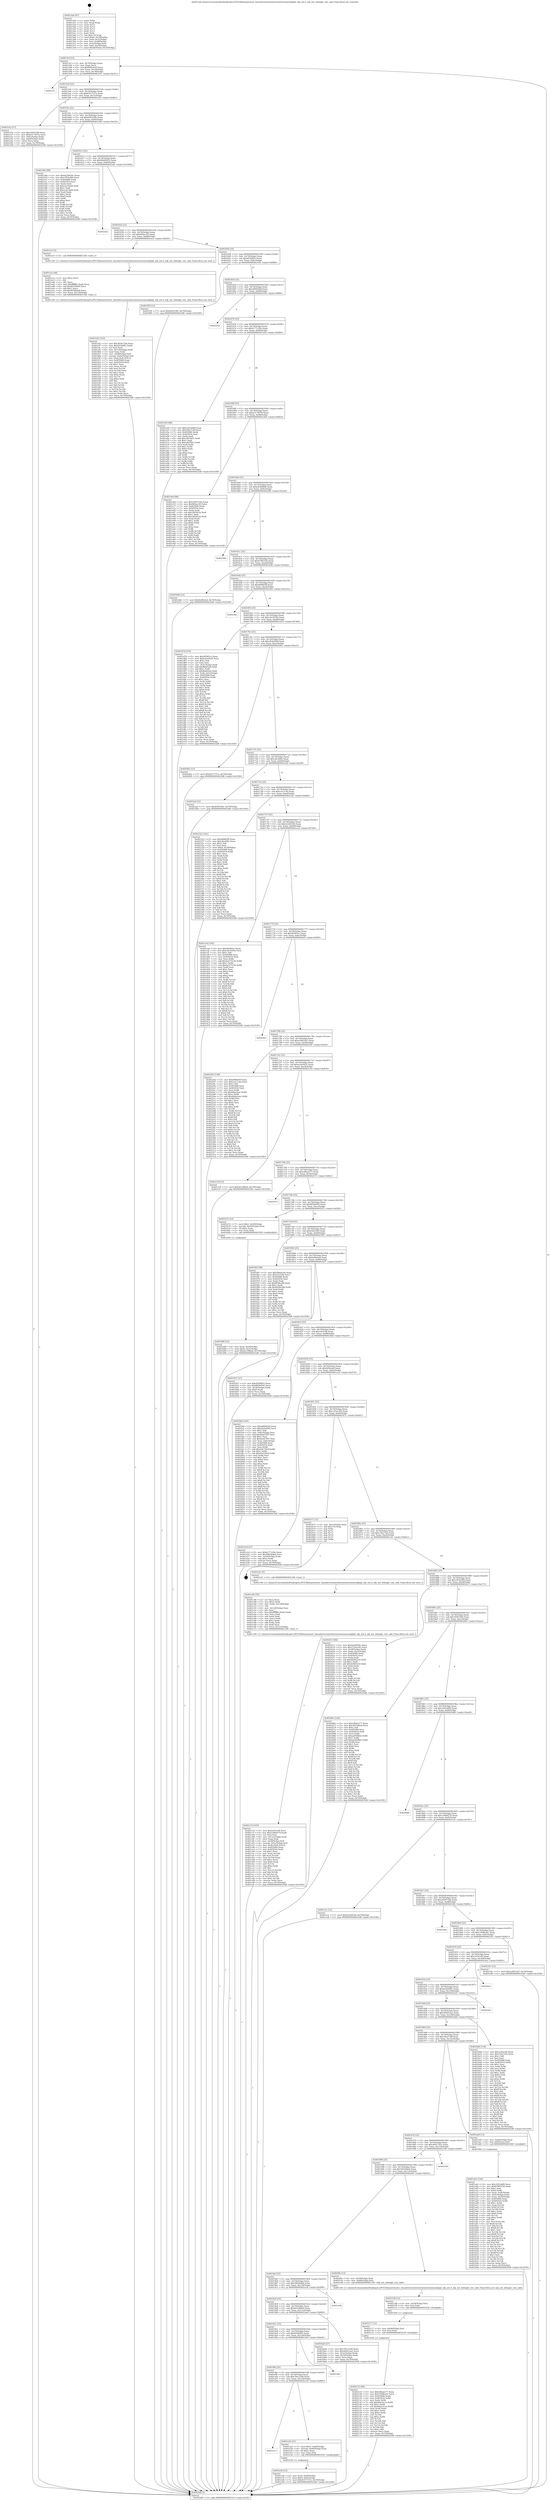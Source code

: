 digraph "0x4015a0" {
  label = "0x4015a0 (/mnt/c/Users/mathe/Desktop/tcc/POCII/binaries/extr_linuxdriversnetethernetnetronomenfpbpf..nfp_net.h_nfp_net_debugfs_vnic_add_Final-ollvm.out::main(0))"
  labelloc = "t"
  node[shape=record]

  Entry [label="",width=0.3,height=0.3,shape=circle,fillcolor=black,style=filled]
  "0x4015cf" [label="{
     0x4015cf [23]\l
     | [instrs]\l
     &nbsp;&nbsp;0x4015cf \<+3\>: mov -0x70(%rbp),%eax\l
     &nbsp;&nbsp;0x4015d2 \<+2\>: mov %eax,%ecx\l
     &nbsp;&nbsp;0x4015d4 \<+6\>: sub $0x806e4cf3,%ecx\l
     &nbsp;&nbsp;0x4015da \<+3\>: mov %eax,-0x74(%rbp)\l
     &nbsp;&nbsp;0x4015dd \<+3\>: mov %ecx,-0x78(%rbp)\l
     &nbsp;&nbsp;0x4015e0 \<+6\>: je 00000000004021f1 \<main+0xc51\>\l
  }"]
  "0x4021f1" [label="{
     0x4021f1\l
  }", style=dashed]
  "0x4015e6" [label="{
     0x4015e6 [22]\l
     | [instrs]\l
     &nbsp;&nbsp;0x4015e6 \<+5\>: jmp 00000000004015eb \<main+0x4b\>\l
     &nbsp;&nbsp;0x4015eb \<+3\>: mov -0x74(%rbp),%eax\l
     &nbsp;&nbsp;0x4015ee \<+5\>: sub $0x8357727e,%eax\l
     &nbsp;&nbsp;0x4015f3 \<+3\>: mov %eax,-0x7c(%rbp)\l
     &nbsp;&nbsp;0x4015f6 \<+6\>: je 0000000000401e52 \<main+0x8b2\>\l
  }"]
  Exit [label="",width=0.3,height=0.3,shape=circle,fillcolor=black,style=filled,peripheries=2]
  "0x401e52" [label="{
     0x401e52 [27]\l
     | [instrs]\l
     &nbsp;&nbsp;0x401e52 \<+5\>: mov $0x1f045369,%eax\l
     &nbsp;&nbsp;0x401e57 \<+5\>: mov $0xb317407b,%ecx\l
     &nbsp;&nbsp;0x401e5c \<+3\>: mov -0x6c(%rbp),%edx\l
     &nbsp;&nbsp;0x401e5f \<+3\>: cmp -0x60(%rbp),%edx\l
     &nbsp;&nbsp;0x401e62 \<+3\>: cmovl %ecx,%eax\l
     &nbsp;&nbsp;0x401e65 \<+3\>: mov %eax,-0x70(%rbp)\l
     &nbsp;&nbsp;0x401e68 \<+5\>: jmp 00000000004025d8 \<main+0x1038\>\l
  }"]
  "0x4015fc" [label="{
     0x4015fc [22]\l
     | [instrs]\l
     &nbsp;&nbsp;0x4015fc \<+5\>: jmp 0000000000401601 \<main+0x61\>\l
     &nbsp;&nbsp;0x401601 \<+3\>: mov -0x74(%rbp),%eax\l
     &nbsp;&nbsp;0x401604 \<+5\>: sub $0x85f5599c,%eax\l
     &nbsp;&nbsp;0x401609 \<+3\>: mov %eax,-0x80(%rbp)\l
     &nbsp;&nbsp;0x40160c \<+6\>: je 00000000004023bb \<main+0xe1b\>\l
  }"]
  "0x402123" [label="{
     0x402123 [94]\l
     | [instrs]\l
     &nbsp;&nbsp;0x402123 \<+5\>: mov $0xe9bae277,%eax\l
     &nbsp;&nbsp;0x402128 \<+5\>: mov $0x339db2d1,%ecx\l
     &nbsp;&nbsp;0x40212d \<+7\>: mov 0x405068,%edx\l
     &nbsp;&nbsp;0x402134 \<+8\>: mov 0x405054,%r8d\l
     &nbsp;&nbsp;0x40213c \<+3\>: mov %edx,%r9d\l
     &nbsp;&nbsp;0x40213f \<+7\>: add $0xb8a32c1e,%r9d\l
     &nbsp;&nbsp;0x402146 \<+4\>: sub $0x1,%r9d\l
     &nbsp;&nbsp;0x40214a \<+7\>: sub $0xb8a32c1e,%r9d\l
     &nbsp;&nbsp;0x402151 \<+4\>: imul %r9d,%edx\l
     &nbsp;&nbsp;0x402155 \<+3\>: and $0x1,%edx\l
     &nbsp;&nbsp;0x402158 \<+3\>: cmp $0x0,%edx\l
     &nbsp;&nbsp;0x40215b \<+4\>: sete %r10b\l
     &nbsp;&nbsp;0x40215f \<+4\>: cmp $0xa,%r8d\l
     &nbsp;&nbsp;0x402163 \<+4\>: setl %r11b\l
     &nbsp;&nbsp;0x402167 \<+3\>: mov %r10b,%bl\l
     &nbsp;&nbsp;0x40216a \<+3\>: and %r11b,%bl\l
     &nbsp;&nbsp;0x40216d \<+3\>: xor %r11b,%r10b\l
     &nbsp;&nbsp;0x402170 \<+3\>: or %r10b,%bl\l
     &nbsp;&nbsp;0x402173 \<+3\>: test $0x1,%bl\l
     &nbsp;&nbsp;0x402176 \<+3\>: cmovne %ecx,%eax\l
     &nbsp;&nbsp;0x402179 \<+3\>: mov %eax,-0x70(%rbp)\l
     &nbsp;&nbsp;0x40217c \<+5\>: jmp 00000000004025d8 \<main+0x1038\>\l
  }"]
  "0x4023bb" [label="{
     0x4023bb [88]\l
     | [instrs]\l
     &nbsp;&nbsp;0x4023bb \<+5\>: mov $0x4a2b956c,%eax\l
     &nbsp;&nbsp;0x4023c0 \<+5\>: mov $0x1952ef94,%ecx\l
     &nbsp;&nbsp;0x4023c5 \<+7\>: mov 0x405068,%edx\l
     &nbsp;&nbsp;0x4023cc \<+7\>: mov 0x405054,%esi\l
     &nbsp;&nbsp;0x4023d3 \<+2\>: mov %edx,%edi\l
     &nbsp;&nbsp;0x4023d5 \<+6\>: sub $0xcea33ad4,%edi\l
     &nbsp;&nbsp;0x4023db \<+3\>: sub $0x1,%edi\l
     &nbsp;&nbsp;0x4023de \<+6\>: add $0xcea33ad4,%edi\l
     &nbsp;&nbsp;0x4023e4 \<+3\>: imul %edi,%edx\l
     &nbsp;&nbsp;0x4023e7 \<+3\>: and $0x1,%edx\l
     &nbsp;&nbsp;0x4023ea \<+3\>: cmp $0x0,%edx\l
     &nbsp;&nbsp;0x4023ed \<+4\>: sete %r8b\l
     &nbsp;&nbsp;0x4023f1 \<+3\>: cmp $0xa,%esi\l
     &nbsp;&nbsp;0x4023f4 \<+4\>: setl %r9b\l
     &nbsp;&nbsp;0x4023f8 \<+3\>: mov %r8b,%r10b\l
     &nbsp;&nbsp;0x4023fb \<+3\>: and %r9b,%r10b\l
     &nbsp;&nbsp;0x4023fe \<+3\>: xor %r9b,%r8b\l
     &nbsp;&nbsp;0x402401 \<+3\>: or %r8b,%r10b\l
     &nbsp;&nbsp;0x402404 \<+4\>: test $0x1,%r10b\l
     &nbsp;&nbsp;0x402408 \<+3\>: cmovne %ecx,%eax\l
     &nbsp;&nbsp;0x40240b \<+3\>: mov %eax,-0x70(%rbp)\l
     &nbsp;&nbsp;0x40240e \<+5\>: jmp 00000000004025d8 \<main+0x1038\>\l
  }"]
  "0x401612" [label="{
     0x401612 [25]\l
     | [instrs]\l
     &nbsp;&nbsp;0x401612 \<+5\>: jmp 0000000000401617 \<main+0x77\>\l
     &nbsp;&nbsp;0x401617 \<+3\>: mov -0x74(%rbp),%eax\l
     &nbsp;&nbsp;0x40161a \<+5\>: sub $0x88a69435,%eax\l
     &nbsp;&nbsp;0x40161f \<+6\>: mov %eax,-0x84(%rbp)\l
     &nbsp;&nbsp;0x401625 \<+6\>: je 00000000004025ad \<main+0x100d\>\l
  }"]
  "0x402117" [label="{
     0x402117 [12]\l
     | [instrs]\l
     &nbsp;&nbsp;0x402117 \<+4\>: mov -0x68(%rbp),%rsi\l
     &nbsp;&nbsp;0x40211b \<+3\>: mov %rsi,%rdi\l
     &nbsp;&nbsp;0x40211e \<+5\>: call 0000000000401030 \<free@plt\>\l
     | [calls]\l
     &nbsp;&nbsp;0x401030 \{1\} (unknown)\l
  }"]
  "0x4025ad" [label="{
     0x4025ad\l
  }", style=dashed]
  "0x40162b" [label="{
     0x40162b [25]\l
     | [instrs]\l
     &nbsp;&nbsp;0x40162b \<+5\>: jmp 0000000000401630 \<main+0x90\>\l
     &nbsp;&nbsp;0x401630 \<+3\>: mov -0x74(%rbp),%eax\l
     &nbsp;&nbsp;0x401633 \<+5\>: sub $0x904ec5f3,%eax\l
     &nbsp;&nbsp;0x401638 \<+6\>: mov %eax,-0x88(%rbp)\l
     &nbsp;&nbsp;0x40163e \<+6\>: je 0000000000401ec5 \<main+0x925\>\l
  }"]
  "0x40210b" [label="{
     0x40210b [12]\l
     | [instrs]\l
     &nbsp;&nbsp;0x40210b \<+4\>: mov -0x58(%rbp),%rsi\l
     &nbsp;&nbsp;0x40210f \<+3\>: mov %rsi,%rdi\l
     &nbsp;&nbsp;0x402112 \<+5\>: call 0000000000401030 \<free@plt\>\l
     | [calls]\l
     &nbsp;&nbsp;0x401030 \{1\} (unknown)\l
  }"]
  "0x401ec5" [label="{
     0x401ec5 [5]\l
     | [instrs]\l
     &nbsp;&nbsp;0x401ec5 \<+5\>: call 0000000000401160 \<next_i\>\l
     | [calls]\l
     &nbsp;&nbsp;0x401160 \{1\} (/mnt/c/Users/mathe/Desktop/tcc/POCII/binaries/extr_linuxdriversnetethernetnetronomenfpbpf..nfp_net.h_nfp_net_debugfs_vnic_add_Final-ollvm.out::next_i)\l
  }"]
  "0x401644" [label="{
     0x401644 [25]\l
     | [instrs]\l
     &nbsp;&nbsp;0x401644 \<+5\>: jmp 0000000000401649 \<main+0xa9\>\l
     &nbsp;&nbsp;0x401649 \<+3\>: mov -0x74(%rbp),%eax\l
     &nbsp;&nbsp;0x40164c \<+5\>: sub $0xa03d9f5c,%eax\l
     &nbsp;&nbsp;0x401651 \<+6\>: mov %eax,-0x8c(%rbp)\l
     &nbsp;&nbsp;0x401657 \<+6\>: je 0000000000401f59 \<main+0x9b9\>\l
  }"]
  "0x401ef2" [label="{
     0x401ef2 [103]\l
     | [instrs]\l
     &nbsp;&nbsp;0x401ef2 \<+5\>: mov $0x265671bb,%ecx\l
     &nbsp;&nbsp;0x401ef7 \<+5\>: mov $0xa03d9f5c,%edx\l
     &nbsp;&nbsp;0x401efc \<+2\>: xor %esi,%esi\l
     &nbsp;&nbsp;0x401efe \<+6\>: mov -0x130(%rbp),%edi\l
     &nbsp;&nbsp;0x401f04 \<+3\>: imul %eax,%edi\l
     &nbsp;&nbsp;0x401f07 \<+4\>: mov -0x68(%rbp),%r8\l
     &nbsp;&nbsp;0x401f0b \<+4\>: movslq -0x6c(%rbp),%r9\l
     &nbsp;&nbsp;0x401f0f \<+4\>: mov %edi,(%r8,%r9,4)\l
     &nbsp;&nbsp;0x401f13 \<+7\>: mov 0x405068,%eax\l
     &nbsp;&nbsp;0x401f1a \<+7\>: mov 0x405054,%edi\l
     &nbsp;&nbsp;0x401f21 \<+3\>: sub $0x1,%esi\l
     &nbsp;&nbsp;0x401f24 \<+3\>: mov %eax,%r10d\l
     &nbsp;&nbsp;0x401f27 \<+3\>: add %esi,%r10d\l
     &nbsp;&nbsp;0x401f2a \<+4\>: imul %r10d,%eax\l
     &nbsp;&nbsp;0x401f2e \<+3\>: and $0x1,%eax\l
     &nbsp;&nbsp;0x401f31 \<+3\>: cmp $0x0,%eax\l
     &nbsp;&nbsp;0x401f34 \<+4\>: sete %r11b\l
     &nbsp;&nbsp;0x401f38 \<+3\>: cmp $0xa,%edi\l
     &nbsp;&nbsp;0x401f3b \<+3\>: setl %bl\l
     &nbsp;&nbsp;0x401f3e \<+3\>: mov %r11b,%r14b\l
     &nbsp;&nbsp;0x401f41 \<+3\>: and %bl,%r14b\l
     &nbsp;&nbsp;0x401f44 \<+3\>: xor %bl,%r11b\l
     &nbsp;&nbsp;0x401f47 \<+3\>: or %r11b,%r14b\l
     &nbsp;&nbsp;0x401f4a \<+4\>: test $0x1,%r14b\l
     &nbsp;&nbsp;0x401f4e \<+3\>: cmovne %edx,%ecx\l
     &nbsp;&nbsp;0x401f51 \<+3\>: mov %ecx,-0x70(%rbp)\l
     &nbsp;&nbsp;0x401f54 \<+5\>: jmp 00000000004025d8 \<main+0x1038\>\l
  }"]
  "0x401f59" [label="{
     0x401f59 [12]\l
     | [instrs]\l
     &nbsp;&nbsp;0x401f59 \<+7\>: movl $0xfcb43385,-0x70(%rbp)\l
     &nbsp;&nbsp;0x401f60 \<+5\>: jmp 00000000004025d8 \<main+0x1038\>\l
  }"]
  "0x40165d" [label="{
     0x40165d [25]\l
     | [instrs]\l
     &nbsp;&nbsp;0x40165d \<+5\>: jmp 0000000000401662 \<main+0xc2\>\l
     &nbsp;&nbsp;0x401662 \<+3\>: mov -0x74(%rbp),%eax\l
     &nbsp;&nbsp;0x401665 \<+5\>: sub $0xa96942fd,%eax\l
     &nbsp;&nbsp;0x40166a \<+6\>: mov %eax,-0x90(%rbp)\l
     &nbsp;&nbsp;0x401670 \<+6\>: je 000000000040255b \<main+0xfbb\>\l
  }"]
  "0x401eca" [label="{
     0x401eca [40]\l
     | [instrs]\l
     &nbsp;&nbsp;0x401eca \<+5\>: mov $0x2,%ecx\l
     &nbsp;&nbsp;0x401ecf \<+1\>: cltd\l
     &nbsp;&nbsp;0x401ed0 \<+2\>: idiv %ecx\l
     &nbsp;&nbsp;0x401ed2 \<+6\>: imul $0xfffffffe,%edx,%ecx\l
     &nbsp;&nbsp;0x401ed8 \<+6\>: sub $0x8f7d9a09,%ecx\l
     &nbsp;&nbsp;0x401ede \<+3\>: add $0x1,%ecx\l
     &nbsp;&nbsp;0x401ee1 \<+6\>: add $0x8f7d9a09,%ecx\l
     &nbsp;&nbsp;0x401ee7 \<+6\>: mov %ecx,-0x130(%rbp)\l
     &nbsp;&nbsp;0x401eed \<+5\>: call 0000000000401160 \<next_i\>\l
     | [calls]\l
     &nbsp;&nbsp;0x401160 \{1\} (/mnt/c/Users/mathe/Desktop/tcc/POCII/binaries/extr_linuxdriversnetethernetnetronomenfpbpf..nfp_net.h_nfp_net_debugfs_vnic_add_Final-ollvm.out::next_i)\l
  }"]
  "0x40255b" [label="{
     0x40255b\l
  }", style=dashed]
  "0x401676" [label="{
     0x401676 [25]\l
     | [instrs]\l
     &nbsp;&nbsp;0x401676 \<+5\>: jmp 000000000040167b \<main+0xdb\>\l
     &nbsp;&nbsp;0x40167b \<+3\>: mov -0x74(%rbp),%eax\l
     &nbsp;&nbsp;0x40167e \<+5\>: sub $0xb177c29e,%eax\l
     &nbsp;&nbsp;0x401683 \<+6\>: mov %eax,-0x94(%rbp)\l
     &nbsp;&nbsp;0x401689 \<+6\>: je 0000000000401a50 \<main+0x4b0\>\l
  }"]
  "0x401e3b" [label="{
     0x401e3b [23]\l
     | [instrs]\l
     &nbsp;&nbsp;0x401e3b \<+4\>: mov %rax,-0x68(%rbp)\l
     &nbsp;&nbsp;0x401e3f \<+7\>: movl $0x0,-0x6c(%rbp)\l
     &nbsp;&nbsp;0x401e46 \<+7\>: movl $0x8357727e,-0x70(%rbp)\l
     &nbsp;&nbsp;0x401e4d \<+5\>: jmp 00000000004025d8 \<main+0x1038\>\l
  }"]
  "0x401a50" [label="{
     0x401a50 [88]\l
     | [instrs]\l
     &nbsp;&nbsp;0x401a50 \<+5\>: mov $0x2201ddf9,%eax\l
     &nbsp;&nbsp;0x401a55 \<+5\>: mov $0x54b27c8f,%ecx\l
     &nbsp;&nbsp;0x401a5a \<+7\>: mov 0x405068,%edx\l
     &nbsp;&nbsp;0x401a61 \<+7\>: mov 0x405054,%esi\l
     &nbsp;&nbsp;0x401a68 \<+2\>: mov %edx,%edi\l
     &nbsp;&nbsp;0x401a6a \<+6\>: add $0xcdf19b5c,%edi\l
     &nbsp;&nbsp;0x401a70 \<+3\>: sub $0x1,%edi\l
     &nbsp;&nbsp;0x401a73 \<+6\>: sub $0xcdf19b5c,%edi\l
     &nbsp;&nbsp;0x401a79 \<+3\>: imul %edi,%edx\l
     &nbsp;&nbsp;0x401a7c \<+3\>: and $0x1,%edx\l
     &nbsp;&nbsp;0x401a7f \<+3\>: cmp $0x0,%edx\l
     &nbsp;&nbsp;0x401a82 \<+4\>: sete %r8b\l
     &nbsp;&nbsp;0x401a86 \<+3\>: cmp $0xa,%esi\l
     &nbsp;&nbsp;0x401a89 \<+4\>: setl %r9b\l
     &nbsp;&nbsp;0x401a8d \<+3\>: mov %r8b,%r10b\l
     &nbsp;&nbsp;0x401a90 \<+3\>: and %r9b,%r10b\l
     &nbsp;&nbsp;0x401a93 \<+3\>: xor %r9b,%r8b\l
     &nbsp;&nbsp;0x401a96 \<+3\>: or %r8b,%r10b\l
     &nbsp;&nbsp;0x401a99 \<+4\>: test $0x1,%r10b\l
     &nbsp;&nbsp;0x401a9d \<+3\>: cmovne %ecx,%eax\l
     &nbsp;&nbsp;0x401aa0 \<+3\>: mov %eax,-0x70(%rbp)\l
     &nbsp;&nbsp;0x401aa3 \<+5\>: jmp 00000000004025d8 \<main+0x1038\>\l
  }"]
  "0x40168f" [label="{
     0x40168f [25]\l
     | [instrs]\l
     &nbsp;&nbsp;0x40168f \<+5\>: jmp 0000000000401694 \<main+0xf4\>\l
     &nbsp;&nbsp;0x401694 \<+3\>: mov -0x74(%rbp),%eax\l
     &nbsp;&nbsp;0x401697 \<+5\>: sub $0xb317407b,%eax\l
     &nbsp;&nbsp;0x40169c \<+6\>: mov %eax,-0x98(%rbp)\l
     &nbsp;&nbsp;0x4016a2 \<+6\>: je 0000000000401e6d \<main+0x8cd\>\l
  }"]
  "0x401a13" [label="{
     0x401a13\l
  }", style=dashed]
  "0x401e6d" [label="{
     0x401e6d [88]\l
     | [instrs]\l
     &nbsp;&nbsp;0x401e6d \<+5\>: mov $0x265671bb,%eax\l
     &nbsp;&nbsp;0x401e72 \<+5\>: mov $0x904ec5f3,%ecx\l
     &nbsp;&nbsp;0x401e77 \<+7\>: mov 0x405068,%edx\l
     &nbsp;&nbsp;0x401e7e \<+7\>: mov 0x405054,%esi\l
     &nbsp;&nbsp;0x401e85 \<+2\>: mov %edx,%edi\l
     &nbsp;&nbsp;0x401e87 \<+6\>: sub $0x34f28c5a,%edi\l
     &nbsp;&nbsp;0x401e8d \<+3\>: sub $0x1,%edi\l
     &nbsp;&nbsp;0x401e90 \<+6\>: add $0x34f28c5a,%edi\l
     &nbsp;&nbsp;0x401e96 \<+3\>: imul %edi,%edx\l
     &nbsp;&nbsp;0x401e99 \<+3\>: and $0x1,%edx\l
     &nbsp;&nbsp;0x401e9c \<+3\>: cmp $0x0,%edx\l
     &nbsp;&nbsp;0x401e9f \<+4\>: sete %r8b\l
     &nbsp;&nbsp;0x401ea3 \<+3\>: cmp $0xa,%esi\l
     &nbsp;&nbsp;0x401ea6 \<+4\>: setl %r9b\l
     &nbsp;&nbsp;0x401eaa \<+3\>: mov %r8b,%r10b\l
     &nbsp;&nbsp;0x401ead \<+3\>: and %r9b,%r10b\l
     &nbsp;&nbsp;0x401eb0 \<+3\>: xor %r9b,%r8b\l
     &nbsp;&nbsp;0x401eb3 \<+3\>: or %r8b,%r10b\l
     &nbsp;&nbsp;0x401eb6 \<+4\>: test $0x1,%r10b\l
     &nbsp;&nbsp;0x401eba \<+3\>: cmovne %ecx,%eax\l
     &nbsp;&nbsp;0x401ebd \<+3\>: mov %eax,-0x70(%rbp)\l
     &nbsp;&nbsp;0x401ec0 \<+5\>: jmp 00000000004025d8 \<main+0x1038\>\l
  }"]
  "0x4016a8" [label="{
     0x4016a8 [25]\l
     | [instrs]\l
     &nbsp;&nbsp;0x4016a8 \<+5\>: jmp 00000000004016ad \<main+0x10d\>\l
     &nbsp;&nbsp;0x4016ad \<+3\>: mov -0x74(%rbp),%eax\l
     &nbsp;&nbsp;0x4016b0 \<+5\>: sub $0xb4c808d8,%eax\l
     &nbsp;&nbsp;0x4016b5 \<+6\>: mov %eax,-0x9c(%rbp)\l
     &nbsp;&nbsp;0x4016bb \<+6\>: je 0000000000402286 \<main+0xce6\>\l
  }"]
  "0x401e24" [label="{
     0x401e24 [23]\l
     | [instrs]\l
     &nbsp;&nbsp;0x401e24 \<+7\>: movl $0x1,-0x60(%rbp)\l
     &nbsp;&nbsp;0x401e2b \<+4\>: movslq -0x60(%rbp),%rax\l
     &nbsp;&nbsp;0x401e2f \<+4\>: shl $0x2,%rax\l
     &nbsp;&nbsp;0x401e33 \<+3\>: mov %rax,%rdi\l
     &nbsp;&nbsp;0x401e36 \<+5\>: call 0000000000401050 \<malloc@plt\>\l
     | [calls]\l
     &nbsp;&nbsp;0x401050 \{1\} (unknown)\l
  }"]
  "0x402286" [label="{
     0x402286\l
  }", style=dashed]
  "0x4016c1" [label="{
     0x4016c1 [25]\l
     | [instrs]\l
     &nbsp;&nbsp;0x4016c1 \<+5\>: jmp 00000000004016c6 \<main+0x126\>\l
     &nbsp;&nbsp;0x4016c6 \<+3\>: mov -0x74(%rbp),%eax\l
     &nbsp;&nbsp;0x4016c9 \<+5\>: sub $0xb7f85354,%eax\l
     &nbsp;&nbsp;0x4016ce \<+6\>: mov %eax,-0xa0(%rbp)\l
     &nbsp;&nbsp;0x4016d4 \<+6\>: je 0000000000401b4b \<main+0x5ab\>\l
  }"]
  "0x4019fa" [label="{
     0x4019fa [25]\l
     | [instrs]\l
     &nbsp;&nbsp;0x4019fa \<+5\>: jmp 00000000004019ff \<main+0x45f\>\l
     &nbsp;&nbsp;0x4019ff \<+3\>: mov -0x74(%rbp),%eax\l
     &nbsp;&nbsp;0x401a02 \<+5\>: sub $0x70ec3cd9,%eax\l
     &nbsp;&nbsp;0x401a07 \<+6\>: mov %eax,-0x124(%rbp)\l
     &nbsp;&nbsp;0x401a0d \<+6\>: je 0000000000401e24 \<main+0x884\>\l
  }"]
  "0x401b4b" [label="{
     0x401b4b [12]\l
     | [instrs]\l
     &nbsp;&nbsp;0x401b4b \<+7\>: movl $0xfed9e4a4,-0x70(%rbp)\l
     &nbsp;&nbsp;0x401b52 \<+5\>: jmp 00000000004025d8 \<main+0x1038\>\l
  }"]
  "0x4016da" [label="{
     0x4016da [25]\l
     | [instrs]\l
     &nbsp;&nbsp;0x4016da \<+5\>: jmp 00000000004016df \<main+0x13f\>\l
     &nbsp;&nbsp;0x4016df \<+3\>: mov -0x74(%rbp),%eax\l
     &nbsp;&nbsp;0x4016e2 \<+5\>: sub $0xbf6865ff,%eax\l
     &nbsp;&nbsp;0x4016e7 \<+6\>: mov %eax,-0xa4(%rbp)\l
     &nbsp;&nbsp;0x4016ed \<+6\>: je 00000000004025be \<main+0x101e\>\l
  }"]
  "0x40218d" [label="{
     0x40218d\l
  }", style=dashed]
  "0x4025be" [label="{
     0x4025be\l
  }", style=dashed]
  "0x4016f3" [label="{
     0x4016f3 [25]\l
     | [instrs]\l
     &nbsp;&nbsp;0x4016f3 \<+5\>: jmp 00000000004016f8 \<main+0x158\>\l
     &nbsp;&nbsp;0x4016f8 \<+3\>: mov -0x74(%rbp),%eax\l
     &nbsp;&nbsp;0x4016fb \<+5\>: sub $0xc4e3505b,%eax\l
     &nbsp;&nbsp;0x401700 \<+6\>: mov %eax,-0xa8(%rbp)\l
     &nbsp;&nbsp;0x401706 \<+6\>: je 0000000000401d7d \<main+0x7dd\>\l
  }"]
  "0x401c7a" [label="{
     0x401c7a [103]\l
     | [instrs]\l
     &nbsp;&nbsp;0x401c7a \<+5\>: mov $0x3c93ccf0,%ecx\l
     &nbsp;&nbsp;0x401c7f \<+5\>: mov $0x23db9579,%edx\l
     &nbsp;&nbsp;0x401c84 \<+2\>: xor %esi,%esi\l
     &nbsp;&nbsp;0x401c86 \<+6\>: mov -0x12c(%rbp),%edi\l
     &nbsp;&nbsp;0x401c8c \<+3\>: imul %eax,%edi\l
     &nbsp;&nbsp;0x401c8f \<+4\>: mov -0x58(%rbp),%r8\l
     &nbsp;&nbsp;0x401c93 \<+4\>: movslq -0x5c(%rbp),%r9\l
     &nbsp;&nbsp;0x401c97 \<+4\>: mov %edi,(%r8,%r9,4)\l
     &nbsp;&nbsp;0x401c9b \<+7\>: mov 0x405068,%eax\l
     &nbsp;&nbsp;0x401ca2 \<+7\>: mov 0x405054,%edi\l
     &nbsp;&nbsp;0x401ca9 \<+3\>: sub $0x1,%esi\l
     &nbsp;&nbsp;0x401cac \<+3\>: mov %eax,%r10d\l
     &nbsp;&nbsp;0x401caf \<+3\>: add %esi,%r10d\l
     &nbsp;&nbsp;0x401cb2 \<+4\>: imul %r10d,%eax\l
     &nbsp;&nbsp;0x401cb6 \<+3\>: and $0x1,%eax\l
     &nbsp;&nbsp;0x401cb9 \<+3\>: cmp $0x0,%eax\l
     &nbsp;&nbsp;0x401cbc \<+4\>: sete %r11b\l
     &nbsp;&nbsp;0x401cc0 \<+3\>: cmp $0xa,%edi\l
     &nbsp;&nbsp;0x401cc3 \<+3\>: setl %bl\l
     &nbsp;&nbsp;0x401cc6 \<+3\>: mov %r11b,%r14b\l
     &nbsp;&nbsp;0x401cc9 \<+3\>: and %bl,%r14b\l
     &nbsp;&nbsp;0x401ccc \<+3\>: xor %bl,%r11b\l
     &nbsp;&nbsp;0x401ccf \<+3\>: or %r11b,%r14b\l
     &nbsp;&nbsp;0x401cd2 \<+4\>: test $0x1,%r14b\l
     &nbsp;&nbsp;0x401cd6 \<+3\>: cmovne %edx,%ecx\l
     &nbsp;&nbsp;0x401cd9 \<+3\>: mov %ecx,-0x70(%rbp)\l
     &nbsp;&nbsp;0x401cdc \<+5\>: jmp 00000000004025d8 \<main+0x1038\>\l
  }"]
  "0x401d7d" [label="{
     0x401d7d [155]\l
     | [instrs]\l
     &nbsp;&nbsp;0x401d7d \<+5\>: mov $0xdf29f3cc,%eax\l
     &nbsp;&nbsp;0x401d82 \<+5\>: mov $0xe2ee5625,%ecx\l
     &nbsp;&nbsp;0x401d87 \<+2\>: mov $0x1,%dl\l
     &nbsp;&nbsp;0x401d89 \<+2\>: xor %esi,%esi\l
     &nbsp;&nbsp;0x401d8b \<+3\>: mov -0x5c(%rbp),%edi\l
     &nbsp;&nbsp;0x401d8e \<+6\>: add $0xffadb2ab,%edi\l
     &nbsp;&nbsp;0x401d94 \<+3\>: add $0x1,%edi\l
     &nbsp;&nbsp;0x401d97 \<+6\>: sub $0xffadb2ab,%edi\l
     &nbsp;&nbsp;0x401d9d \<+3\>: mov %edi,-0x5c(%rbp)\l
     &nbsp;&nbsp;0x401da0 \<+7\>: mov 0x405068,%edi\l
     &nbsp;&nbsp;0x401da7 \<+8\>: mov 0x405054,%r8d\l
     &nbsp;&nbsp;0x401daf \<+3\>: sub $0x1,%esi\l
     &nbsp;&nbsp;0x401db2 \<+3\>: mov %edi,%r9d\l
     &nbsp;&nbsp;0x401db5 \<+3\>: add %esi,%r9d\l
     &nbsp;&nbsp;0x401db8 \<+4\>: imul %r9d,%edi\l
     &nbsp;&nbsp;0x401dbc \<+3\>: and $0x1,%edi\l
     &nbsp;&nbsp;0x401dbf \<+3\>: cmp $0x0,%edi\l
     &nbsp;&nbsp;0x401dc2 \<+4\>: sete %r10b\l
     &nbsp;&nbsp;0x401dc6 \<+4\>: cmp $0xa,%r8d\l
     &nbsp;&nbsp;0x401dca \<+4\>: setl %r11b\l
     &nbsp;&nbsp;0x401dce \<+3\>: mov %r10b,%bl\l
     &nbsp;&nbsp;0x401dd1 \<+3\>: xor $0xff,%bl\l
     &nbsp;&nbsp;0x401dd4 \<+3\>: mov %r11b,%r14b\l
     &nbsp;&nbsp;0x401dd7 \<+4\>: xor $0xff,%r14b\l
     &nbsp;&nbsp;0x401ddb \<+3\>: xor $0x1,%dl\l
     &nbsp;&nbsp;0x401dde \<+3\>: mov %bl,%r15b\l
     &nbsp;&nbsp;0x401de1 \<+4\>: and $0xff,%r15b\l
     &nbsp;&nbsp;0x401de5 \<+3\>: and %dl,%r10b\l
     &nbsp;&nbsp;0x401de8 \<+3\>: mov %r14b,%r12b\l
     &nbsp;&nbsp;0x401deb \<+4\>: and $0xff,%r12b\l
     &nbsp;&nbsp;0x401def \<+3\>: and %dl,%r11b\l
     &nbsp;&nbsp;0x401df2 \<+3\>: or %r10b,%r15b\l
     &nbsp;&nbsp;0x401df5 \<+3\>: or %r11b,%r12b\l
     &nbsp;&nbsp;0x401df8 \<+3\>: xor %r12b,%r15b\l
     &nbsp;&nbsp;0x401dfb \<+3\>: or %r14b,%bl\l
     &nbsp;&nbsp;0x401dfe \<+3\>: xor $0xff,%bl\l
     &nbsp;&nbsp;0x401e01 \<+3\>: or $0x1,%dl\l
     &nbsp;&nbsp;0x401e04 \<+2\>: and %dl,%bl\l
     &nbsp;&nbsp;0x401e06 \<+3\>: or %bl,%r15b\l
     &nbsp;&nbsp;0x401e09 \<+4\>: test $0x1,%r15b\l
     &nbsp;&nbsp;0x401e0d \<+3\>: cmovne %ecx,%eax\l
     &nbsp;&nbsp;0x401e10 \<+3\>: mov %eax,-0x70(%rbp)\l
     &nbsp;&nbsp;0x401e13 \<+5\>: jmp 00000000004025d8 \<main+0x1038\>\l
  }"]
  "0x40170c" [label="{
     0x40170c [25]\l
     | [instrs]\l
     &nbsp;&nbsp;0x40170c \<+5\>: jmp 0000000000401711 \<main+0x171\>\l
     &nbsp;&nbsp;0x401711 \<+3\>: mov -0x74(%rbp),%eax\l
     &nbsp;&nbsp;0x401714 \<+5\>: sub $0xc8cbd58d,%eax\l
     &nbsp;&nbsp;0x401719 \<+6\>: mov %eax,-0xac(%rbp)\l
     &nbsp;&nbsp;0x40171f \<+6\>: je 0000000000402062 \<main+0xac2\>\l
  }"]
  "0x401c46" [label="{
     0x401c46 [52]\l
     | [instrs]\l
     &nbsp;&nbsp;0x401c46 \<+2\>: xor %ecx,%ecx\l
     &nbsp;&nbsp;0x401c48 \<+5\>: mov $0x2,%edx\l
     &nbsp;&nbsp;0x401c4d \<+6\>: mov %edx,-0x128(%rbp)\l
     &nbsp;&nbsp;0x401c53 \<+1\>: cltd\l
     &nbsp;&nbsp;0x401c54 \<+6\>: mov -0x128(%rbp),%esi\l
     &nbsp;&nbsp;0x401c5a \<+2\>: idiv %esi\l
     &nbsp;&nbsp;0x401c5c \<+6\>: imul $0xfffffffe,%edx,%edx\l
     &nbsp;&nbsp;0x401c62 \<+2\>: mov %ecx,%edi\l
     &nbsp;&nbsp;0x401c64 \<+2\>: sub %edx,%edi\l
     &nbsp;&nbsp;0x401c66 \<+2\>: mov %ecx,%edx\l
     &nbsp;&nbsp;0x401c68 \<+3\>: sub $0x1,%edx\l
     &nbsp;&nbsp;0x401c6b \<+2\>: add %edx,%edi\l
     &nbsp;&nbsp;0x401c6d \<+2\>: sub %edi,%ecx\l
     &nbsp;&nbsp;0x401c6f \<+6\>: mov %ecx,-0x12c(%rbp)\l
     &nbsp;&nbsp;0x401c75 \<+5\>: call 0000000000401160 \<next_i\>\l
     | [calls]\l
     &nbsp;&nbsp;0x401160 \{1\} (/mnt/c/Users/mathe/Desktop/tcc/POCII/binaries/extr_linuxdriversnetethernetnetronomenfpbpf..nfp_net.h_nfp_net_debugfs_vnic_add_Final-ollvm.out::next_i)\l
  }"]
  "0x402062" [label="{
     0x402062 [12]\l
     | [instrs]\l
     &nbsp;&nbsp;0x402062 \<+7\>: movl $0x8357727e,-0x70(%rbp)\l
     &nbsp;&nbsp;0x402069 \<+5\>: jmp 00000000004025d8 \<main+0x1038\>\l
  }"]
  "0x401725" [label="{
     0x401725 [25]\l
     | [instrs]\l
     &nbsp;&nbsp;0x401725 \<+5\>: jmp 000000000040172a \<main+0x18a\>\l
     &nbsp;&nbsp;0x40172a \<+3\>: mov -0x74(%rbp),%eax\l
     &nbsp;&nbsp;0x40172d \<+5\>: sub $0xc8cc6f0c,%eax\l
     &nbsp;&nbsp;0x401732 \<+6\>: mov %eax,-0xb0(%rbp)\l
     &nbsp;&nbsp;0x401738 \<+6\>: je 00000000004023af \<main+0xe0f\>\l
  }"]
  "0x4019e1" [label="{
     0x4019e1 [25]\l
     | [instrs]\l
     &nbsp;&nbsp;0x4019e1 \<+5\>: jmp 00000000004019e6 \<main+0x446\>\l
     &nbsp;&nbsp;0x4019e6 \<+3\>: mov -0x74(%rbp),%eax\l
     &nbsp;&nbsp;0x4019e9 \<+5\>: sub $0x6f3b0f03,%eax\l
     &nbsp;&nbsp;0x4019ee \<+6\>: mov %eax,-0x120(%rbp)\l
     &nbsp;&nbsp;0x4019f4 \<+6\>: je 000000000040218d \<main+0xbed\>\l
  }"]
  "0x4023af" [label="{
     0x4023af [12]\l
     | [instrs]\l
     &nbsp;&nbsp;0x4023af \<+7\>: movl $0x85f5599c,-0x70(%rbp)\l
     &nbsp;&nbsp;0x4023b6 \<+5\>: jmp 00000000004025d8 \<main+0x1038\>\l
  }"]
  "0x40173e" [label="{
     0x40173e [25]\l
     | [instrs]\l
     &nbsp;&nbsp;0x40173e \<+5\>: jmp 0000000000401743 \<main+0x1a3\>\l
     &nbsp;&nbsp;0x401743 \<+3\>: mov -0x74(%rbp),%eax\l
     &nbsp;&nbsp;0x401746 \<+5\>: sub $0xccec7c4e,%eax\l
     &nbsp;&nbsp;0x40174b \<+6\>: mov %eax,-0xb4(%rbp)\l
     &nbsp;&nbsp;0x401751 \<+6\>: je 0000000000402322 \<main+0xd82\>\l
  }"]
  "0x401ba0" [label="{
     0x401ba0 [27]\l
     | [instrs]\l
     &nbsp;&nbsp;0x401ba0 \<+5\>: mov $0x70ec3cd9,%eax\l
     &nbsp;&nbsp;0x401ba5 \<+5\>: mov $0x4b441ea2,%ecx\l
     &nbsp;&nbsp;0x401baa \<+3\>: mov -0x5c(%rbp),%edx\l
     &nbsp;&nbsp;0x401bad \<+3\>: cmp -0x50(%rbp),%edx\l
     &nbsp;&nbsp;0x401bb0 \<+3\>: cmovl %ecx,%eax\l
     &nbsp;&nbsp;0x401bb3 \<+3\>: mov %eax,-0x70(%rbp)\l
     &nbsp;&nbsp;0x401bb6 \<+5\>: jmp 00000000004025d8 \<main+0x1038\>\l
  }"]
  "0x402322" [label="{
     0x402322 [141]\l
     | [instrs]\l
     &nbsp;&nbsp;0x402322 \<+5\>: mov $0xbf6865ff,%eax\l
     &nbsp;&nbsp;0x402327 \<+5\>: mov $0xc8cc6f0c,%ecx\l
     &nbsp;&nbsp;0x40232c \<+2\>: mov $0x1,%dl\l
     &nbsp;&nbsp;0x40232e \<+2\>: xor %esi,%esi\l
     &nbsp;&nbsp;0x402330 \<+7\>: movl $0x0,-0x38(%rbp)\l
     &nbsp;&nbsp;0x402337 \<+7\>: mov 0x405068,%edi\l
     &nbsp;&nbsp;0x40233e \<+8\>: mov 0x405054,%r8d\l
     &nbsp;&nbsp;0x402346 \<+3\>: sub $0x1,%esi\l
     &nbsp;&nbsp;0x402349 \<+3\>: mov %edi,%r9d\l
     &nbsp;&nbsp;0x40234c \<+3\>: add %esi,%r9d\l
     &nbsp;&nbsp;0x40234f \<+4\>: imul %r9d,%edi\l
     &nbsp;&nbsp;0x402353 \<+3\>: and $0x1,%edi\l
     &nbsp;&nbsp;0x402356 \<+3\>: cmp $0x0,%edi\l
     &nbsp;&nbsp;0x402359 \<+4\>: sete %r10b\l
     &nbsp;&nbsp;0x40235d \<+4\>: cmp $0xa,%r8d\l
     &nbsp;&nbsp;0x402361 \<+4\>: setl %r11b\l
     &nbsp;&nbsp;0x402365 \<+3\>: mov %r10b,%bl\l
     &nbsp;&nbsp;0x402368 \<+3\>: xor $0xff,%bl\l
     &nbsp;&nbsp;0x40236b \<+3\>: mov %r11b,%r14b\l
     &nbsp;&nbsp;0x40236e \<+4\>: xor $0xff,%r14b\l
     &nbsp;&nbsp;0x402372 \<+3\>: xor $0x1,%dl\l
     &nbsp;&nbsp;0x402375 \<+3\>: mov %bl,%r15b\l
     &nbsp;&nbsp;0x402378 \<+4\>: and $0xff,%r15b\l
     &nbsp;&nbsp;0x40237c \<+3\>: and %dl,%r10b\l
     &nbsp;&nbsp;0x40237f \<+3\>: mov %r14b,%r12b\l
     &nbsp;&nbsp;0x402382 \<+4\>: and $0xff,%r12b\l
     &nbsp;&nbsp;0x402386 \<+3\>: and %dl,%r11b\l
     &nbsp;&nbsp;0x402389 \<+3\>: or %r10b,%r15b\l
     &nbsp;&nbsp;0x40238c \<+3\>: or %r11b,%r12b\l
     &nbsp;&nbsp;0x40238f \<+3\>: xor %r12b,%r15b\l
     &nbsp;&nbsp;0x402392 \<+3\>: or %r14b,%bl\l
     &nbsp;&nbsp;0x402395 \<+3\>: xor $0xff,%bl\l
     &nbsp;&nbsp;0x402398 \<+3\>: or $0x1,%dl\l
     &nbsp;&nbsp;0x40239b \<+2\>: and %dl,%bl\l
     &nbsp;&nbsp;0x40239d \<+3\>: or %bl,%r15b\l
     &nbsp;&nbsp;0x4023a0 \<+4\>: test $0x1,%r15b\l
     &nbsp;&nbsp;0x4023a4 \<+3\>: cmovne %ecx,%eax\l
     &nbsp;&nbsp;0x4023a7 \<+3\>: mov %eax,-0x70(%rbp)\l
     &nbsp;&nbsp;0x4023aa \<+5\>: jmp 00000000004025d8 \<main+0x1038\>\l
  }"]
  "0x401757" [label="{
     0x401757 [25]\l
     | [instrs]\l
     &nbsp;&nbsp;0x401757 \<+5\>: jmp 000000000040175c \<main+0x1bc\>\l
     &nbsp;&nbsp;0x40175c \<+3\>: mov -0x74(%rbp),%eax\l
     &nbsp;&nbsp;0x40175f \<+5\>: sub $0xd224910d,%eax\l
     &nbsp;&nbsp;0x401764 \<+6\>: mov %eax,-0xb8(%rbp)\l
     &nbsp;&nbsp;0x40176a \<+6\>: je 0000000000401ced \<main+0x74d\>\l
  }"]
  "0x4019c8" [label="{
     0x4019c8 [25]\l
     | [instrs]\l
     &nbsp;&nbsp;0x4019c8 \<+5\>: jmp 00000000004019cd \<main+0x42d\>\l
     &nbsp;&nbsp;0x4019cd \<+3\>: mov -0x74(%rbp),%eax\l
     &nbsp;&nbsp;0x4019d0 \<+5\>: sub $0x6e338beb,%eax\l
     &nbsp;&nbsp;0x4019d5 \<+6\>: mov %eax,-0x11c(%rbp)\l
     &nbsp;&nbsp;0x4019db \<+6\>: je 0000000000401ba0 \<main+0x600\>\l
  }"]
  "0x401ced" [label="{
     0x401ced [144]\l
     | [instrs]\l
     &nbsp;&nbsp;0x401ced \<+5\>: mov $0xdf29f3cc,%eax\l
     &nbsp;&nbsp;0x401cf2 \<+5\>: mov $0xc4e3505b,%ecx\l
     &nbsp;&nbsp;0x401cf7 \<+2\>: mov $0x1,%dl\l
     &nbsp;&nbsp;0x401cf9 \<+7\>: mov 0x405068,%esi\l
     &nbsp;&nbsp;0x401d00 \<+7\>: mov 0x405054,%edi\l
     &nbsp;&nbsp;0x401d07 \<+3\>: mov %esi,%r8d\l
     &nbsp;&nbsp;0x401d0a \<+7\>: add $0x4a37523b,%r8d\l
     &nbsp;&nbsp;0x401d11 \<+4\>: sub $0x1,%r8d\l
     &nbsp;&nbsp;0x401d15 \<+7\>: sub $0x4a37523b,%r8d\l
     &nbsp;&nbsp;0x401d1c \<+4\>: imul %r8d,%esi\l
     &nbsp;&nbsp;0x401d20 \<+3\>: and $0x1,%esi\l
     &nbsp;&nbsp;0x401d23 \<+3\>: cmp $0x0,%esi\l
     &nbsp;&nbsp;0x401d26 \<+4\>: sete %r9b\l
     &nbsp;&nbsp;0x401d2a \<+3\>: cmp $0xa,%edi\l
     &nbsp;&nbsp;0x401d2d \<+4\>: setl %r10b\l
     &nbsp;&nbsp;0x401d31 \<+3\>: mov %r9b,%r11b\l
     &nbsp;&nbsp;0x401d34 \<+4\>: xor $0xff,%r11b\l
     &nbsp;&nbsp;0x401d38 \<+3\>: mov %r10b,%bl\l
     &nbsp;&nbsp;0x401d3b \<+3\>: xor $0xff,%bl\l
     &nbsp;&nbsp;0x401d3e \<+3\>: xor $0x0,%dl\l
     &nbsp;&nbsp;0x401d41 \<+3\>: mov %r11b,%r14b\l
     &nbsp;&nbsp;0x401d44 \<+4\>: and $0x0,%r14b\l
     &nbsp;&nbsp;0x401d48 \<+3\>: and %dl,%r9b\l
     &nbsp;&nbsp;0x401d4b \<+3\>: mov %bl,%r15b\l
     &nbsp;&nbsp;0x401d4e \<+4\>: and $0x0,%r15b\l
     &nbsp;&nbsp;0x401d52 \<+3\>: and %dl,%r10b\l
     &nbsp;&nbsp;0x401d55 \<+3\>: or %r9b,%r14b\l
     &nbsp;&nbsp;0x401d58 \<+3\>: or %r10b,%r15b\l
     &nbsp;&nbsp;0x401d5b \<+3\>: xor %r15b,%r14b\l
     &nbsp;&nbsp;0x401d5e \<+3\>: or %bl,%r11b\l
     &nbsp;&nbsp;0x401d61 \<+4\>: xor $0xff,%r11b\l
     &nbsp;&nbsp;0x401d65 \<+3\>: or $0x0,%dl\l
     &nbsp;&nbsp;0x401d68 \<+3\>: and %dl,%r11b\l
     &nbsp;&nbsp;0x401d6b \<+3\>: or %r11b,%r14b\l
     &nbsp;&nbsp;0x401d6e \<+4\>: test $0x1,%r14b\l
     &nbsp;&nbsp;0x401d72 \<+3\>: cmovne %ecx,%eax\l
     &nbsp;&nbsp;0x401d75 \<+3\>: mov %eax,-0x70(%rbp)\l
     &nbsp;&nbsp;0x401d78 \<+5\>: jmp 00000000004025d8 \<main+0x1038\>\l
  }"]
  "0x401770" [label="{
     0x401770 [25]\l
     | [instrs]\l
     &nbsp;&nbsp;0x401770 \<+5\>: jmp 0000000000401775 \<main+0x1d5\>\l
     &nbsp;&nbsp;0x401775 \<+3\>: mov -0x74(%rbp),%eax\l
     &nbsp;&nbsp;0x401778 \<+5\>: sub $0xdf29f3cc,%eax\l
     &nbsp;&nbsp;0x40177d \<+6\>: mov %eax,-0xbc(%rbp)\l
     &nbsp;&nbsp;0x401783 \<+6\>: je 00000000004024ef \<main+0xf4f\>\l
  }"]
  "0x401a38" [label="{
     0x401a38\l
  }", style=dashed]
  "0x4024ef" [label="{
     0x4024ef\l
  }", style=dashed]
  "0x401789" [label="{
     0x401789 [25]\l
     | [instrs]\l
     &nbsp;&nbsp;0x401789 \<+5\>: jmp 000000000040178e \<main+0x1ee\>\l
     &nbsp;&nbsp;0x40178e \<+3\>: mov -0x74(%rbp),%eax\l
     &nbsp;&nbsp;0x401791 \<+5\>: sub $0xe28932d7,%eax\l
     &nbsp;&nbsp;0x401796 \<+6\>: mov %eax,-0xc0(%rbp)\l
     &nbsp;&nbsp;0x40179c \<+6\>: je 0000000000402292 \<main+0xcf2\>\l
  }"]
  "0x4019af" [label="{
     0x4019af [25]\l
     | [instrs]\l
     &nbsp;&nbsp;0x4019af \<+5\>: jmp 00000000004019b4 \<main+0x414\>\l
     &nbsp;&nbsp;0x4019b4 \<+3\>: mov -0x74(%rbp),%eax\l
     &nbsp;&nbsp;0x4019b7 \<+5\>: sub $0x58b5bd64,%eax\l
     &nbsp;&nbsp;0x4019bc \<+6\>: mov %eax,-0x118(%rbp)\l
     &nbsp;&nbsp;0x4019c2 \<+6\>: je 0000000000401a38 \<main+0x498\>\l
  }"]
  "0x402292" [label="{
     0x402292 [144]\l
     | [instrs]\l
     &nbsp;&nbsp;0x402292 \<+5\>: mov $0xbf6865ff,%eax\l
     &nbsp;&nbsp;0x402297 \<+5\>: mov $0xccec7c4e,%ecx\l
     &nbsp;&nbsp;0x40229c \<+2\>: mov $0x1,%dl\l
     &nbsp;&nbsp;0x40229e \<+7\>: mov 0x405068,%esi\l
     &nbsp;&nbsp;0x4022a5 \<+7\>: mov 0x405054,%edi\l
     &nbsp;&nbsp;0x4022ac \<+3\>: mov %esi,%r8d\l
     &nbsp;&nbsp;0x4022af \<+7\>: sub $0x6dda2eac,%r8d\l
     &nbsp;&nbsp;0x4022b6 \<+4\>: sub $0x1,%r8d\l
     &nbsp;&nbsp;0x4022ba \<+7\>: add $0x6dda2eac,%r8d\l
     &nbsp;&nbsp;0x4022c1 \<+4\>: imul %r8d,%esi\l
     &nbsp;&nbsp;0x4022c5 \<+3\>: and $0x1,%esi\l
     &nbsp;&nbsp;0x4022c8 \<+3\>: cmp $0x0,%esi\l
     &nbsp;&nbsp;0x4022cb \<+4\>: sete %r9b\l
     &nbsp;&nbsp;0x4022cf \<+3\>: cmp $0xa,%edi\l
     &nbsp;&nbsp;0x4022d2 \<+4\>: setl %r10b\l
     &nbsp;&nbsp;0x4022d6 \<+3\>: mov %r9b,%r11b\l
     &nbsp;&nbsp;0x4022d9 \<+4\>: xor $0xff,%r11b\l
     &nbsp;&nbsp;0x4022dd \<+3\>: mov %r10b,%bl\l
     &nbsp;&nbsp;0x4022e0 \<+3\>: xor $0xff,%bl\l
     &nbsp;&nbsp;0x4022e3 \<+3\>: xor $0x0,%dl\l
     &nbsp;&nbsp;0x4022e6 \<+3\>: mov %r11b,%r14b\l
     &nbsp;&nbsp;0x4022e9 \<+4\>: and $0x0,%r14b\l
     &nbsp;&nbsp;0x4022ed \<+3\>: and %dl,%r9b\l
     &nbsp;&nbsp;0x4022f0 \<+3\>: mov %bl,%r15b\l
     &nbsp;&nbsp;0x4022f3 \<+4\>: and $0x0,%r15b\l
     &nbsp;&nbsp;0x4022f7 \<+3\>: and %dl,%r10b\l
     &nbsp;&nbsp;0x4022fa \<+3\>: or %r9b,%r14b\l
     &nbsp;&nbsp;0x4022fd \<+3\>: or %r10b,%r15b\l
     &nbsp;&nbsp;0x402300 \<+3\>: xor %r15b,%r14b\l
     &nbsp;&nbsp;0x402303 \<+3\>: or %bl,%r11b\l
     &nbsp;&nbsp;0x402306 \<+4\>: xor $0xff,%r11b\l
     &nbsp;&nbsp;0x40230a \<+3\>: or $0x0,%dl\l
     &nbsp;&nbsp;0x40230d \<+3\>: and %dl,%r11b\l
     &nbsp;&nbsp;0x402310 \<+3\>: or %r11b,%r14b\l
     &nbsp;&nbsp;0x402313 \<+4\>: test $0x1,%r14b\l
     &nbsp;&nbsp;0x402317 \<+3\>: cmovne %ecx,%eax\l
     &nbsp;&nbsp;0x40231a \<+3\>: mov %eax,-0x70(%rbp)\l
     &nbsp;&nbsp;0x40231d \<+5\>: jmp 00000000004025d8 \<main+0x1038\>\l
  }"]
  "0x4017a2" [label="{
     0x4017a2 [25]\l
     | [instrs]\l
     &nbsp;&nbsp;0x4017a2 \<+5\>: jmp 00000000004017a7 \<main+0x207\>\l
     &nbsp;&nbsp;0x4017a7 \<+3\>: mov -0x74(%rbp),%eax\l
     &nbsp;&nbsp;0x4017aa \<+5\>: sub $0xe2ee5625,%eax\l
     &nbsp;&nbsp;0x4017af \<+6\>: mov %eax,-0xc4(%rbp)\l
     &nbsp;&nbsp;0x4017b5 \<+6\>: je 0000000000401e18 \<main+0x878\>\l
  }"]
  "0x4020fe" [label="{
     0x4020fe [13]\l
     | [instrs]\l
     &nbsp;&nbsp;0x4020fe \<+4\>: mov -0x58(%rbp),%rdi\l
     &nbsp;&nbsp;0x402102 \<+4\>: mov -0x68(%rbp),%rsi\l
     &nbsp;&nbsp;0x402106 \<+5\>: call 00000000004013f0 \<nfp_net_debugfs_vnic_add\>\l
     | [calls]\l
     &nbsp;&nbsp;0x4013f0 \{1\} (/mnt/c/Users/mathe/Desktop/tcc/POCII/binaries/extr_linuxdriversnetethernetnetronomenfpbpf..nfp_net.h_nfp_net_debugfs_vnic_add_Final-ollvm.out::nfp_net_debugfs_vnic_add)\l
  }"]
  "0x401e18" [label="{
     0x401e18 [12]\l
     | [instrs]\l
     &nbsp;&nbsp;0x401e18 \<+7\>: movl $0x6e338beb,-0x70(%rbp)\l
     &nbsp;&nbsp;0x401e1f \<+5\>: jmp 00000000004025d8 \<main+0x1038\>\l
  }"]
  "0x4017bb" [label="{
     0x4017bb [25]\l
     | [instrs]\l
     &nbsp;&nbsp;0x4017bb \<+5\>: jmp 00000000004017c0 \<main+0x220\>\l
     &nbsp;&nbsp;0x4017c0 \<+3\>: mov -0x74(%rbp),%eax\l
     &nbsp;&nbsp;0x4017c3 \<+5\>: sub $0xe9bae277,%eax\l
     &nbsp;&nbsp;0x4017c8 \<+6\>: mov %eax,-0xc8(%rbp)\l
     &nbsp;&nbsp;0x4017ce \<+6\>: je 000000000040257c \<main+0xfdc\>\l
  }"]
  "0x401996" [label="{
     0x401996 [25]\l
     | [instrs]\l
     &nbsp;&nbsp;0x401996 \<+5\>: jmp 000000000040199b \<main+0x3fb\>\l
     &nbsp;&nbsp;0x40199b \<+3\>: mov -0x74(%rbp),%eax\l
     &nbsp;&nbsp;0x40199e \<+5\>: sub $0x56254beb,%eax\l
     &nbsp;&nbsp;0x4019a3 \<+6\>: mov %eax,-0x114(%rbp)\l
     &nbsp;&nbsp;0x4019a9 \<+6\>: je 00000000004020fe \<main+0xb5e\>\l
  }"]
  "0x40257c" [label="{
     0x40257c\l
  }", style=dashed]
  "0x4017d4" [label="{
     0x4017d4 [25]\l
     | [instrs]\l
     &nbsp;&nbsp;0x4017d4 \<+5\>: jmp 00000000004017d9 \<main+0x239\>\l
     &nbsp;&nbsp;0x4017d9 \<+3\>: mov -0x74(%rbp),%eax\l
     &nbsp;&nbsp;0x4017dc \<+5\>: sub $0xf858d595,%eax\l
     &nbsp;&nbsp;0x4017e1 \<+6\>: mov %eax,-0xcc(%rbp)\l
     &nbsp;&nbsp;0x4017e7 \<+6\>: je 0000000000401b72 \<main+0x5d2\>\l
  }"]
  "0x402199" [label="{
     0x402199\l
  }", style=dashed]
  "0x401b72" [label="{
     0x401b72 [23]\l
     | [instrs]\l
     &nbsp;&nbsp;0x401b72 \<+7\>: movl $0x1,-0x50(%rbp)\l
     &nbsp;&nbsp;0x401b79 \<+4\>: movslq -0x50(%rbp),%rax\l
     &nbsp;&nbsp;0x401b7d \<+4\>: shl $0x2,%rax\l
     &nbsp;&nbsp;0x401b81 \<+3\>: mov %rax,%rdi\l
     &nbsp;&nbsp;0x401b84 \<+5\>: call 0000000000401050 \<malloc@plt\>\l
     | [calls]\l
     &nbsp;&nbsp;0x401050 \{1\} (unknown)\l
  }"]
  "0x4017ed" [label="{
     0x4017ed [25]\l
     | [instrs]\l
     &nbsp;&nbsp;0x4017ed \<+5\>: jmp 00000000004017f2 \<main+0x252\>\l
     &nbsp;&nbsp;0x4017f2 \<+3\>: mov -0x74(%rbp),%eax\l
     &nbsp;&nbsp;0x4017f5 \<+5\>: sub $0xfcb43385,%eax\l
     &nbsp;&nbsp;0x4017fa \<+6\>: mov %eax,-0xd0(%rbp)\l
     &nbsp;&nbsp;0x401800 \<+6\>: je 0000000000401f65 \<main+0x9c5\>\l
  }"]
  "0x401b89" [label="{
     0x401b89 [23]\l
     | [instrs]\l
     &nbsp;&nbsp;0x401b89 \<+4\>: mov %rax,-0x58(%rbp)\l
     &nbsp;&nbsp;0x401b8d \<+7\>: movl $0x0,-0x5c(%rbp)\l
     &nbsp;&nbsp;0x401b94 \<+7\>: movl $0x6e338beb,-0x70(%rbp)\l
     &nbsp;&nbsp;0x401b9b \<+5\>: jmp 00000000004025d8 \<main+0x1038\>\l
  }"]
  "0x401f65" [label="{
     0x401f65 [88]\l
     | [instrs]\l
     &nbsp;&nbsp;0x401f65 \<+5\>: mov $0xa96942fd,%eax\l
     &nbsp;&nbsp;0x401f6a \<+5\>: mov $0x10cf18b,%ecx\l
     &nbsp;&nbsp;0x401f6f \<+7\>: mov 0x405068,%edx\l
     &nbsp;&nbsp;0x401f76 \<+7\>: mov 0x405054,%esi\l
     &nbsp;&nbsp;0x401f7d \<+2\>: mov %edx,%edi\l
     &nbsp;&nbsp;0x401f7f \<+6\>: sub $0xf838e280,%edi\l
     &nbsp;&nbsp;0x401f85 \<+3\>: sub $0x1,%edi\l
     &nbsp;&nbsp;0x401f88 \<+6\>: add $0xf838e280,%edi\l
     &nbsp;&nbsp;0x401f8e \<+3\>: imul %edi,%edx\l
     &nbsp;&nbsp;0x401f91 \<+3\>: and $0x1,%edx\l
     &nbsp;&nbsp;0x401f94 \<+3\>: cmp $0x0,%edx\l
     &nbsp;&nbsp;0x401f97 \<+4\>: sete %r8b\l
     &nbsp;&nbsp;0x401f9b \<+3\>: cmp $0xa,%esi\l
     &nbsp;&nbsp;0x401f9e \<+4\>: setl %r9b\l
     &nbsp;&nbsp;0x401fa2 \<+3\>: mov %r8b,%r10b\l
     &nbsp;&nbsp;0x401fa5 \<+3\>: and %r9b,%r10b\l
     &nbsp;&nbsp;0x401fa8 \<+3\>: xor %r9b,%r8b\l
     &nbsp;&nbsp;0x401fab \<+3\>: or %r8b,%r10b\l
     &nbsp;&nbsp;0x401fae \<+4\>: test $0x1,%r10b\l
     &nbsp;&nbsp;0x401fb2 \<+3\>: cmovne %ecx,%eax\l
     &nbsp;&nbsp;0x401fb5 \<+3\>: mov %eax,-0x70(%rbp)\l
     &nbsp;&nbsp;0x401fb8 \<+5\>: jmp 00000000004025d8 \<main+0x1038\>\l
  }"]
  "0x401806" [label="{
     0x401806 [25]\l
     | [instrs]\l
     &nbsp;&nbsp;0x401806 \<+5\>: jmp 000000000040180b \<main+0x26b\>\l
     &nbsp;&nbsp;0x40180b \<+3\>: mov -0x74(%rbp),%eax\l
     &nbsp;&nbsp;0x40180e \<+5\>: sub $0xfed9e4a4,%eax\l
     &nbsp;&nbsp;0x401813 \<+6\>: mov %eax,-0xd4(%rbp)\l
     &nbsp;&nbsp;0x401819 \<+6\>: je 0000000000401b57 \<main+0x5b7\>\l
  }"]
  "0x401ab5" [label="{
     0x401ab5 [150]\l
     | [instrs]\l
     &nbsp;&nbsp;0x401ab5 \<+5\>: mov $0x2201ddf9,%ecx\l
     &nbsp;&nbsp;0x401aba \<+5\>: mov $0xb7f85354,%edx\l
     &nbsp;&nbsp;0x401abf \<+3\>: mov $0x1,%sil\l
     &nbsp;&nbsp;0x401ac2 \<+3\>: xor %r8d,%r8d\l
     &nbsp;&nbsp;0x401ac5 \<+3\>: mov %eax,-0x4c(%rbp)\l
     &nbsp;&nbsp;0x401ac8 \<+3\>: mov -0x4c(%rbp),%eax\l
     &nbsp;&nbsp;0x401acb \<+3\>: mov %eax,-0x30(%rbp)\l
     &nbsp;&nbsp;0x401ace \<+7\>: mov 0x405068,%eax\l
     &nbsp;&nbsp;0x401ad5 \<+8\>: mov 0x405054,%r9d\l
     &nbsp;&nbsp;0x401add \<+4\>: sub $0x1,%r8d\l
     &nbsp;&nbsp;0x401ae1 \<+3\>: mov %eax,%r10d\l
     &nbsp;&nbsp;0x401ae4 \<+3\>: add %r8d,%r10d\l
     &nbsp;&nbsp;0x401ae7 \<+4\>: imul %r10d,%eax\l
     &nbsp;&nbsp;0x401aeb \<+3\>: and $0x1,%eax\l
     &nbsp;&nbsp;0x401aee \<+3\>: cmp $0x0,%eax\l
     &nbsp;&nbsp;0x401af1 \<+4\>: sete %r11b\l
     &nbsp;&nbsp;0x401af5 \<+4\>: cmp $0xa,%r9d\l
     &nbsp;&nbsp;0x401af9 \<+3\>: setl %bl\l
     &nbsp;&nbsp;0x401afc \<+3\>: mov %r11b,%r14b\l
     &nbsp;&nbsp;0x401aff \<+4\>: xor $0xff,%r14b\l
     &nbsp;&nbsp;0x401b03 \<+3\>: mov %bl,%r15b\l
     &nbsp;&nbsp;0x401b06 \<+4\>: xor $0xff,%r15b\l
     &nbsp;&nbsp;0x401b0a \<+4\>: xor $0x1,%sil\l
     &nbsp;&nbsp;0x401b0e \<+3\>: mov %r14b,%r12b\l
     &nbsp;&nbsp;0x401b11 \<+4\>: and $0xff,%r12b\l
     &nbsp;&nbsp;0x401b15 \<+3\>: and %sil,%r11b\l
     &nbsp;&nbsp;0x401b18 \<+3\>: mov %r15b,%r13b\l
     &nbsp;&nbsp;0x401b1b \<+4\>: and $0xff,%r13b\l
     &nbsp;&nbsp;0x401b1f \<+3\>: and %sil,%bl\l
     &nbsp;&nbsp;0x401b22 \<+3\>: or %r11b,%r12b\l
     &nbsp;&nbsp;0x401b25 \<+3\>: or %bl,%r13b\l
     &nbsp;&nbsp;0x401b28 \<+3\>: xor %r13b,%r12b\l
     &nbsp;&nbsp;0x401b2b \<+3\>: or %r15b,%r14b\l
     &nbsp;&nbsp;0x401b2e \<+4\>: xor $0xff,%r14b\l
     &nbsp;&nbsp;0x401b32 \<+4\>: or $0x1,%sil\l
     &nbsp;&nbsp;0x401b36 \<+3\>: and %sil,%r14b\l
     &nbsp;&nbsp;0x401b39 \<+3\>: or %r14b,%r12b\l
     &nbsp;&nbsp;0x401b3c \<+4\>: test $0x1,%r12b\l
     &nbsp;&nbsp;0x401b40 \<+3\>: cmovne %edx,%ecx\l
     &nbsp;&nbsp;0x401b43 \<+3\>: mov %ecx,-0x70(%rbp)\l
     &nbsp;&nbsp;0x401b46 \<+5\>: jmp 00000000004025d8 \<main+0x1038\>\l
  }"]
  "0x401b57" [label="{
     0x401b57 [27]\l
     | [instrs]\l
     &nbsp;&nbsp;0x401b57 \<+5\>: mov $0x6f3b0f03,%eax\l
     &nbsp;&nbsp;0x401b5c \<+5\>: mov $0xf858d595,%ecx\l
     &nbsp;&nbsp;0x401b61 \<+3\>: mov -0x30(%rbp),%edx\l
     &nbsp;&nbsp;0x401b64 \<+3\>: cmp $0x0,%edx\l
     &nbsp;&nbsp;0x401b67 \<+3\>: cmove %ecx,%eax\l
     &nbsp;&nbsp;0x401b6a \<+3\>: mov %eax,-0x70(%rbp)\l
     &nbsp;&nbsp;0x401b6d \<+5\>: jmp 00000000004025d8 \<main+0x1038\>\l
  }"]
  "0x40181f" [label="{
     0x40181f [25]\l
     | [instrs]\l
     &nbsp;&nbsp;0x40181f \<+5\>: jmp 0000000000401824 \<main+0x284\>\l
     &nbsp;&nbsp;0x401824 \<+3\>: mov -0x74(%rbp),%eax\l
     &nbsp;&nbsp;0x401827 \<+5\>: sub $0x10cf18b,%eax\l
     &nbsp;&nbsp;0x40182c \<+6\>: mov %eax,-0xd8(%rbp)\l
     &nbsp;&nbsp;0x401832 \<+6\>: je 0000000000401fbd \<main+0xa1d\>\l
  }"]
  "0x40197d" [label="{
     0x40197d [25]\l
     | [instrs]\l
     &nbsp;&nbsp;0x40197d \<+5\>: jmp 0000000000401982 \<main+0x3e2\>\l
     &nbsp;&nbsp;0x401982 \<+3\>: mov -0x74(%rbp),%eax\l
     &nbsp;&nbsp;0x401985 \<+5\>: sub $0x56027201,%eax\l
     &nbsp;&nbsp;0x40198a \<+6\>: mov %eax,-0x110(%rbp)\l
     &nbsp;&nbsp;0x401990 \<+6\>: je 0000000000402199 \<main+0xbf9\>\l
  }"]
  "0x401fbd" [label="{
     0x401fbd [165]\l
     | [instrs]\l
     &nbsp;&nbsp;0x401fbd \<+5\>: mov $0xa96942fd,%eax\l
     &nbsp;&nbsp;0x401fc2 \<+5\>: mov $0xc8cbd58d,%ecx\l
     &nbsp;&nbsp;0x401fc7 \<+2\>: mov $0x1,%dl\l
     &nbsp;&nbsp;0x401fc9 \<+3\>: mov -0x6c(%rbp),%esi\l
     &nbsp;&nbsp;0x401fcc \<+6\>: add $0x8eeb7f97,%esi\l
     &nbsp;&nbsp;0x401fd2 \<+3\>: add $0x1,%esi\l
     &nbsp;&nbsp;0x401fd5 \<+6\>: sub $0x8eeb7f97,%esi\l
     &nbsp;&nbsp;0x401fdb \<+3\>: mov %esi,-0x6c(%rbp)\l
     &nbsp;&nbsp;0x401fde \<+7\>: mov 0x405068,%esi\l
     &nbsp;&nbsp;0x401fe5 \<+7\>: mov 0x405054,%edi\l
     &nbsp;&nbsp;0x401fec \<+3\>: mov %esi,%r8d\l
     &nbsp;&nbsp;0x401fef \<+7\>: add $0xd3a7d02f,%r8d\l
     &nbsp;&nbsp;0x401ff6 \<+4\>: sub $0x1,%r8d\l
     &nbsp;&nbsp;0x401ffa \<+7\>: sub $0xd3a7d02f,%r8d\l
     &nbsp;&nbsp;0x402001 \<+4\>: imul %r8d,%esi\l
     &nbsp;&nbsp;0x402005 \<+3\>: and $0x1,%esi\l
     &nbsp;&nbsp;0x402008 \<+3\>: cmp $0x0,%esi\l
     &nbsp;&nbsp;0x40200b \<+4\>: sete %r9b\l
     &nbsp;&nbsp;0x40200f \<+3\>: cmp $0xa,%edi\l
     &nbsp;&nbsp;0x402012 \<+4\>: setl %r10b\l
     &nbsp;&nbsp;0x402016 \<+3\>: mov %r9b,%r11b\l
     &nbsp;&nbsp;0x402019 \<+4\>: xor $0xff,%r11b\l
     &nbsp;&nbsp;0x40201d \<+3\>: mov %r10b,%bl\l
     &nbsp;&nbsp;0x402020 \<+3\>: xor $0xff,%bl\l
     &nbsp;&nbsp;0x402023 \<+3\>: xor $0x1,%dl\l
     &nbsp;&nbsp;0x402026 \<+3\>: mov %r11b,%r14b\l
     &nbsp;&nbsp;0x402029 \<+4\>: and $0xff,%r14b\l
     &nbsp;&nbsp;0x40202d \<+3\>: and %dl,%r9b\l
     &nbsp;&nbsp;0x402030 \<+3\>: mov %bl,%r15b\l
     &nbsp;&nbsp;0x402033 \<+4\>: and $0xff,%r15b\l
     &nbsp;&nbsp;0x402037 \<+3\>: and %dl,%r10b\l
     &nbsp;&nbsp;0x40203a \<+3\>: or %r9b,%r14b\l
     &nbsp;&nbsp;0x40203d \<+3\>: or %r10b,%r15b\l
     &nbsp;&nbsp;0x402040 \<+3\>: xor %r15b,%r14b\l
     &nbsp;&nbsp;0x402043 \<+3\>: or %bl,%r11b\l
     &nbsp;&nbsp;0x402046 \<+4\>: xor $0xff,%r11b\l
     &nbsp;&nbsp;0x40204a \<+3\>: or $0x1,%dl\l
     &nbsp;&nbsp;0x40204d \<+3\>: and %dl,%r11b\l
     &nbsp;&nbsp;0x402050 \<+3\>: or %r11b,%r14b\l
     &nbsp;&nbsp;0x402053 \<+4\>: test $0x1,%r14b\l
     &nbsp;&nbsp;0x402057 \<+3\>: cmovne %ecx,%eax\l
     &nbsp;&nbsp;0x40205a \<+3\>: mov %eax,-0x70(%rbp)\l
     &nbsp;&nbsp;0x40205d \<+5\>: jmp 00000000004025d8 \<main+0x1038\>\l
  }"]
  "0x401838" [label="{
     0x401838 [25]\l
     | [instrs]\l
     &nbsp;&nbsp;0x401838 \<+5\>: jmp 000000000040183d \<main+0x29d\>\l
     &nbsp;&nbsp;0x40183d \<+3\>: mov -0x74(%rbp),%eax\l
     &nbsp;&nbsp;0x401840 \<+5\>: sub $0x4056ead,%eax\l
     &nbsp;&nbsp;0x401845 \<+6\>: mov %eax,-0xdc(%rbp)\l
     &nbsp;&nbsp;0x40184b \<+6\>: je 0000000000401a1d \<main+0x47d\>\l
  }"]
  "0x401aa8" [label="{
     0x401aa8 [13]\l
     | [instrs]\l
     &nbsp;&nbsp;0x401aa8 \<+4\>: mov -0x48(%rbp),%rax\l
     &nbsp;&nbsp;0x401aac \<+4\>: mov 0x8(%rax),%rdi\l
     &nbsp;&nbsp;0x401ab0 \<+5\>: call 0000000000401060 \<atoi@plt\>\l
     | [calls]\l
     &nbsp;&nbsp;0x401060 \{1\} (unknown)\l
  }"]
  "0x401a1d" [label="{
     0x401a1d [27]\l
     | [instrs]\l
     &nbsp;&nbsp;0x401a1d \<+5\>: mov $0xb177c29e,%eax\l
     &nbsp;&nbsp;0x401a22 \<+5\>: mov $0x58b5bd64,%ecx\l
     &nbsp;&nbsp;0x401a27 \<+3\>: mov -0x34(%rbp),%edx\l
     &nbsp;&nbsp;0x401a2a \<+3\>: cmp $0x2,%edx\l
     &nbsp;&nbsp;0x401a2d \<+3\>: cmovne %ecx,%eax\l
     &nbsp;&nbsp;0x401a30 \<+3\>: mov %eax,-0x70(%rbp)\l
     &nbsp;&nbsp;0x401a33 \<+5\>: jmp 00000000004025d8 \<main+0x1038\>\l
  }"]
  "0x401851" [label="{
     0x401851 [25]\l
     | [instrs]\l
     &nbsp;&nbsp;0x401851 \<+5\>: jmp 0000000000401856 \<main+0x2b6\>\l
     &nbsp;&nbsp;0x401856 \<+3\>: mov -0x74(%rbp),%eax\l
     &nbsp;&nbsp;0x401859 \<+5\>: sub $0x125ee185,%eax\l
     &nbsp;&nbsp;0x40185e \<+6\>: mov %eax,-0xe0(%rbp)\l
     &nbsp;&nbsp;0x401864 \<+6\>: je 0000000000402471 \<main+0xed1\>\l
  }"]
  "0x4025d8" [label="{
     0x4025d8 [5]\l
     | [instrs]\l
     &nbsp;&nbsp;0x4025d8 \<+5\>: jmp 00000000004015cf \<main+0x2f\>\l
  }"]
  "0x4015a0" [label="{
     0x4015a0 [47]\l
     | [instrs]\l
     &nbsp;&nbsp;0x4015a0 \<+1\>: push %rbp\l
     &nbsp;&nbsp;0x4015a1 \<+3\>: mov %rsp,%rbp\l
     &nbsp;&nbsp;0x4015a4 \<+2\>: push %r15\l
     &nbsp;&nbsp;0x4015a6 \<+2\>: push %r14\l
     &nbsp;&nbsp;0x4015a8 \<+2\>: push %r13\l
     &nbsp;&nbsp;0x4015aa \<+2\>: push %r12\l
     &nbsp;&nbsp;0x4015ac \<+1\>: push %rbx\l
     &nbsp;&nbsp;0x4015ad \<+7\>: sub $0x118,%rsp\l
     &nbsp;&nbsp;0x4015b4 \<+7\>: movl $0x0,-0x38(%rbp)\l
     &nbsp;&nbsp;0x4015bb \<+3\>: mov %edi,-0x3c(%rbp)\l
     &nbsp;&nbsp;0x4015be \<+4\>: mov %rsi,-0x48(%rbp)\l
     &nbsp;&nbsp;0x4015c2 \<+3\>: mov -0x3c(%rbp),%edi\l
     &nbsp;&nbsp;0x4015c5 \<+3\>: mov %edi,-0x34(%rbp)\l
     &nbsp;&nbsp;0x4015c8 \<+7\>: movl $0x4056ead,-0x70(%rbp)\l
  }"]
  "0x401964" [label="{
     0x401964 [25]\l
     | [instrs]\l
     &nbsp;&nbsp;0x401964 \<+5\>: jmp 0000000000401969 \<main+0x3c9\>\l
     &nbsp;&nbsp;0x401969 \<+3\>: mov -0x74(%rbp),%eax\l
     &nbsp;&nbsp;0x40196c \<+5\>: sub $0x54b27c8f,%eax\l
     &nbsp;&nbsp;0x401971 \<+6\>: mov %eax,-0x10c(%rbp)\l
     &nbsp;&nbsp;0x401977 \<+6\>: je 0000000000401aa8 \<main+0x508\>\l
  }"]
  "0x402471" [label="{
     0x402471 [21]\l
     | [instrs]\l
     &nbsp;&nbsp;0x402471 \<+3\>: mov -0x2c(%rbp),%eax\l
     &nbsp;&nbsp;0x402474 \<+7\>: add $0x118,%rsp\l
     &nbsp;&nbsp;0x40247b \<+1\>: pop %rbx\l
     &nbsp;&nbsp;0x40247c \<+2\>: pop %r12\l
     &nbsp;&nbsp;0x40247e \<+2\>: pop %r13\l
     &nbsp;&nbsp;0x402480 \<+2\>: pop %r14\l
     &nbsp;&nbsp;0x402482 \<+2\>: pop %r15\l
     &nbsp;&nbsp;0x402484 \<+1\>: pop %rbp\l
     &nbsp;&nbsp;0x402485 \<+1\>: ret\l
  }"]
  "0x40186a" [label="{
     0x40186a [25]\l
     | [instrs]\l
     &nbsp;&nbsp;0x40186a \<+5\>: jmp 000000000040186f \<main+0x2cf\>\l
     &nbsp;&nbsp;0x40186f \<+3\>: mov -0x74(%rbp),%eax\l
     &nbsp;&nbsp;0x401872 \<+5\>: sub $0x15b27ef2,%eax\l
     &nbsp;&nbsp;0x401877 \<+6\>: mov %eax,-0xe4(%rbp)\l
     &nbsp;&nbsp;0x40187d \<+6\>: je 0000000000401c41 \<main+0x6a1\>\l
  }"]
  "0x401bbb" [label="{
     0x401bbb [134]\l
     | [instrs]\l
     &nbsp;&nbsp;0x401bbb \<+5\>: mov $0x3c93ccf0,%eax\l
     &nbsp;&nbsp;0x401bc0 \<+5\>: mov $0x15b27ef2,%ecx\l
     &nbsp;&nbsp;0x401bc5 \<+2\>: mov $0x1,%dl\l
     &nbsp;&nbsp;0x401bc7 \<+2\>: xor %esi,%esi\l
     &nbsp;&nbsp;0x401bc9 \<+7\>: mov 0x405068,%edi\l
     &nbsp;&nbsp;0x401bd0 \<+8\>: mov 0x405054,%r8d\l
     &nbsp;&nbsp;0x401bd8 \<+3\>: sub $0x1,%esi\l
     &nbsp;&nbsp;0x401bdb \<+3\>: mov %edi,%r9d\l
     &nbsp;&nbsp;0x401bde \<+3\>: add %esi,%r9d\l
     &nbsp;&nbsp;0x401be1 \<+4\>: imul %r9d,%edi\l
     &nbsp;&nbsp;0x401be5 \<+3\>: and $0x1,%edi\l
     &nbsp;&nbsp;0x401be8 \<+3\>: cmp $0x0,%edi\l
     &nbsp;&nbsp;0x401beb \<+4\>: sete %r10b\l
     &nbsp;&nbsp;0x401bef \<+4\>: cmp $0xa,%r8d\l
     &nbsp;&nbsp;0x401bf3 \<+4\>: setl %r11b\l
     &nbsp;&nbsp;0x401bf7 \<+3\>: mov %r10b,%bl\l
     &nbsp;&nbsp;0x401bfa \<+3\>: xor $0xff,%bl\l
     &nbsp;&nbsp;0x401bfd \<+3\>: mov %r11b,%r14b\l
     &nbsp;&nbsp;0x401c00 \<+4\>: xor $0xff,%r14b\l
     &nbsp;&nbsp;0x401c04 \<+3\>: xor $0x1,%dl\l
     &nbsp;&nbsp;0x401c07 \<+3\>: mov %bl,%r15b\l
     &nbsp;&nbsp;0x401c0a \<+4\>: and $0xff,%r15b\l
     &nbsp;&nbsp;0x401c0e \<+3\>: and %dl,%r10b\l
     &nbsp;&nbsp;0x401c11 \<+3\>: mov %r14b,%r12b\l
     &nbsp;&nbsp;0x401c14 \<+4\>: and $0xff,%r12b\l
     &nbsp;&nbsp;0x401c18 \<+3\>: and %dl,%r11b\l
     &nbsp;&nbsp;0x401c1b \<+3\>: or %r10b,%r15b\l
     &nbsp;&nbsp;0x401c1e \<+3\>: or %r11b,%r12b\l
     &nbsp;&nbsp;0x401c21 \<+3\>: xor %r12b,%r15b\l
     &nbsp;&nbsp;0x401c24 \<+3\>: or %r14b,%bl\l
     &nbsp;&nbsp;0x401c27 \<+3\>: xor $0xff,%bl\l
     &nbsp;&nbsp;0x401c2a \<+3\>: or $0x1,%dl\l
     &nbsp;&nbsp;0x401c2d \<+2\>: and %dl,%bl\l
     &nbsp;&nbsp;0x401c2f \<+3\>: or %bl,%r15b\l
     &nbsp;&nbsp;0x401c32 \<+4\>: test $0x1,%r15b\l
     &nbsp;&nbsp;0x401c36 \<+3\>: cmovne %ecx,%eax\l
     &nbsp;&nbsp;0x401c39 \<+3\>: mov %eax,-0x70(%rbp)\l
     &nbsp;&nbsp;0x401c3c \<+5\>: jmp 00000000004025d8 \<main+0x1038\>\l
  }"]
  "0x401c41" [label="{
     0x401c41 [5]\l
     | [instrs]\l
     &nbsp;&nbsp;0x401c41 \<+5\>: call 0000000000401160 \<next_i\>\l
     | [calls]\l
     &nbsp;&nbsp;0x401160 \{1\} (/mnt/c/Users/mathe/Desktop/tcc/POCII/binaries/extr_linuxdriversnetethernetnetronomenfpbpf..nfp_net.h_nfp_net_debugfs_vnic_add_Final-ollvm.out::next_i)\l
  }"]
  "0x401883" [label="{
     0x401883 [25]\l
     | [instrs]\l
     &nbsp;&nbsp;0x401883 \<+5\>: jmp 0000000000401888 \<main+0x2e8\>\l
     &nbsp;&nbsp;0x401888 \<+3\>: mov -0x74(%rbp),%eax\l
     &nbsp;&nbsp;0x40188b \<+5\>: sub $0x1952ef94,%eax\l
     &nbsp;&nbsp;0x401890 \<+6\>: mov %eax,-0xe8(%rbp)\l
     &nbsp;&nbsp;0x401896 \<+6\>: je 0000000000402413 \<main+0xe73\>\l
  }"]
  "0x40194b" [label="{
     0x40194b [25]\l
     | [instrs]\l
     &nbsp;&nbsp;0x40194b \<+5\>: jmp 0000000000401950 \<main+0x3b0\>\l
     &nbsp;&nbsp;0x401950 \<+3\>: mov -0x74(%rbp),%eax\l
     &nbsp;&nbsp;0x401953 \<+5\>: sub $0x4b441ea2,%eax\l
     &nbsp;&nbsp;0x401958 \<+6\>: mov %eax,-0x108(%rbp)\l
     &nbsp;&nbsp;0x40195e \<+6\>: je 0000000000401bbb \<main+0x61b\>\l
  }"]
  "0x402413" [label="{
     0x402413 [94]\l
     | [instrs]\l
     &nbsp;&nbsp;0x402413 \<+5\>: mov $0x4a2b956c,%eax\l
     &nbsp;&nbsp;0x402418 \<+5\>: mov $0x125ee185,%ecx\l
     &nbsp;&nbsp;0x40241d \<+3\>: mov -0x38(%rbp),%edx\l
     &nbsp;&nbsp;0x402420 \<+3\>: mov %edx,-0x2c(%rbp)\l
     &nbsp;&nbsp;0x402423 \<+7\>: mov 0x405068,%edx\l
     &nbsp;&nbsp;0x40242a \<+7\>: mov 0x405054,%esi\l
     &nbsp;&nbsp;0x402431 \<+2\>: mov %edx,%edi\l
     &nbsp;&nbsp;0x402433 \<+6\>: sub $0xd29b52cd,%edi\l
     &nbsp;&nbsp;0x402439 \<+3\>: sub $0x1,%edi\l
     &nbsp;&nbsp;0x40243c \<+6\>: add $0xd29b52cd,%edi\l
     &nbsp;&nbsp;0x402442 \<+3\>: imul %edi,%edx\l
     &nbsp;&nbsp;0x402445 \<+3\>: and $0x1,%edx\l
     &nbsp;&nbsp;0x402448 \<+3\>: cmp $0x0,%edx\l
     &nbsp;&nbsp;0x40244b \<+4\>: sete %r8b\l
     &nbsp;&nbsp;0x40244f \<+3\>: cmp $0xa,%esi\l
     &nbsp;&nbsp;0x402452 \<+4\>: setl %r9b\l
     &nbsp;&nbsp;0x402456 \<+3\>: mov %r8b,%r10b\l
     &nbsp;&nbsp;0x402459 \<+3\>: and %r9b,%r10b\l
     &nbsp;&nbsp;0x40245c \<+3\>: xor %r9b,%r8b\l
     &nbsp;&nbsp;0x40245f \<+3\>: or %r8b,%r10b\l
     &nbsp;&nbsp;0x402462 \<+4\>: test $0x1,%r10b\l
     &nbsp;&nbsp;0x402466 \<+3\>: cmovne %ecx,%eax\l
     &nbsp;&nbsp;0x402469 \<+3\>: mov %eax,-0x70(%rbp)\l
     &nbsp;&nbsp;0x40246c \<+5\>: jmp 00000000004025d8 \<main+0x1038\>\l
  }"]
  "0x40189c" [label="{
     0x40189c [25]\l
     | [instrs]\l
     &nbsp;&nbsp;0x40189c \<+5\>: jmp 00000000004018a1 \<main+0x301\>\l
     &nbsp;&nbsp;0x4018a1 \<+3\>: mov -0x74(%rbp),%eax\l
     &nbsp;&nbsp;0x4018a4 \<+5\>: sub $0x1f045369,%eax\l
     &nbsp;&nbsp;0x4018a9 \<+6\>: mov %eax,-0xec(%rbp)\l
     &nbsp;&nbsp;0x4018af \<+6\>: je 000000000040206e \<main+0xace\>\l
  }"]
  "0x4025d1" [label="{
     0x4025d1\l
  }", style=dashed]
  "0x40206e" [label="{
     0x40206e [144]\l
     | [instrs]\l
     &nbsp;&nbsp;0x40206e \<+5\>: mov $0xe9bae277,%eax\l
     &nbsp;&nbsp;0x402073 \<+5\>: mov $0x56254beb,%ecx\l
     &nbsp;&nbsp;0x402078 \<+2\>: mov $0x1,%dl\l
     &nbsp;&nbsp;0x40207a \<+7\>: mov 0x405068,%esi\l
     &nbsp;&nbsp;0x402081 \<+7\>: mov 0x405054,%edi\l
     &nbsp;&nbsp;0x402088 \<+3\>: mov %esi,%r8d\l
     &nbsp;&nbsp;0x40208b \<+7\>: sub $0xae0568d2,%r8d\l
     &nbsp;&nbsp;0x402092 \<+4\>: sub $0x1,%r8d\l
     &nbsp;&nbsp;0x402096 \<+7\>: add $0xae0568d2,%r8d\l
     &nbsp;&nbsp;0x40209d \<+4\>: imul %r8d,%esi\l
     &nbsp;&nbsp;0x4020a1 \<+3\>: and $0x1,%esi\l
     &nbsp;&nbsp;0x4020a4 \<+3\>: cmp $0x0,%esi\l
     &nbsp;&nbsp;0x4020a7 \<+4\>: sete %r9b\l
     &nbsp;&nbsp;0x4020ab \<+3\>: cmp $0xa,%edi\l
     &nbsp;&nbsp;0x4020ae \<+4\>: setl %r10b\l
     &nbsp;&nbsp;0x4020b2 \<+3\>: mov %r9b,%r11b\l
     &nbsp;&nbsp;0x4020b5 \<+4\>: xor $0xff,%r11b\l
     &nbsp;&nbsp;0x4020b9 \<+3\>: mov %r10b,%bl\l
     &nbsp;&nbsp;0x4020bc \<+3\>: xor $0xff,%bl\l
     &nbsp;&nbsp;0x4020bf \<+3\>: xor $0x0,%dl\l
     &nbsp;&nbsp;0x4020c2 \<+3\>: mov %r11b,%r14b\l
     &nbsp;&nbsp;0x4020c5 \<+4\>: and $0x0,%r14b\l
     &nbsp;&nbsp;0x4020c9 \<+3\>: and %dl,%r9b\l
     &nbsp;&nbsp;0x4020cc \<+3\>: mov %bl,%r15b\l
     &nbsp;&nbsp;0x4020cf \<+4\>: and $0x0,%r15b\l
     &nbsp;&nbsp;0x4020d3 \<+3\>: and %dl,%r10b\l
     &nbsp;&nbsp;0x4020d6 \<+3\>: or %r9b,%r14b\l
     &nbsp;&nbsp;0x4020d9 \<+3\>: or %r10b,%r15b\l
     &nbsp;&nbsp;0x4020dc \<+3\>: xor %r15b,%r14b\l
     &nbsp;&nbsp;0x4020df \<+3\>: or %bl,%r11b\l
     &nbsp;&nbsp;0x4020e2 \<+4\>: xor $0xff,%r11b\l
     &nbsp;&nbsp;0x4020e6 \<+3\>: or $0x0,%dl\l
     &nbsp;&nbsp;0x4020e9 \<+3\>: and %dl,%r11b\l
     &nbsp;&nbsp;0x4020ec \<+3\>: or %r11b,%r14b\l
     &nbsp;&nbsp;0x4020ef \<+4\>: test $0x1,%r14b\l
     &nbsp;&nbsp;0x4020f3 \<+3\>: cmovne %ecx,%eax\l
     &nbsp;&nbsp;0x4020f6 \<+3\>: mov %eax,-0x70(%rbp)\l
     &nbsp;&nbsp;0x4020f9 \<+5\>: jmp 00000000004025d8 \<main+0x1038\>\l
  }"]
  "0x4018b5" [label="{
     0x4018b5 [25]\l
     | [instrs]\l
     &nbsp;&nbsp;0x4018b5 \<+5\>: jmp 00000000004018ba \<main+0x31a\>\l
     &nbsp;&nbsp;0x4018ba \<+3\>: mov -0x74(%rbp),%eax\l
     &nbsp;&nbsp;0x4018bd \<+5\>: sub $0x2201ddf9,%eax\l
     &nbsp;&nbsp;0x4018c2 \<+6\>: mov %eax,-0xf0(%rbp)\l
     &nbsp;&nbsp;0x4018c8 \<+6\>: je 0000000000402486 \<main+0xee6\>\l
  }"]
  "0x401932" [label="{
     0x401932 [25]\l
     | [instrs]\l
     &nbsp;&nbsp;0x401932 \<+5\>: jmp 0000000000401937 \<main+0x397\>\l
     &nbsp;&nbsp;0x401937 \<+3\>: mov -0x74(%rbp),%eax\l
     &nbsp;&nbsp;0x40193a \<+5\>: sub $0x4a2b956c,%eax\l
     &nbsp;&nbsp;0x40193f \<+6\>: mov %eax,-0x104(%rbp)\l
     &nbsp;&nbsp;0x401945 \<+6\>: je 00000000004025d1 \<main+0x1031\>\l
  }"]
  "0x402486" [label="{
     0x402486\l
  }", style=dashed]
  "0x4018ce" [label="{
     0x4018ce [25]\l
     | [instrs]\l
     &nbsp;&nbsp;0x4018ce \<+5\>: jmp 00000000004018d3 \<main+0x333\>\l
     &nbsp;&nbsp;0x4018d3 \<+3\>: mov -0x74(%rbp),%eax\l
     &nbsp;&nbsp;0x4018d6 \<+5\>: sub $0x23db9579,%eax\l
     &nbsp;&nbsp;0x4018db \<+6\>: mov %eax,-0xf4(%rbp)\l
     &nbsp;&nbsp;0x4018e1 \<+6\>: je 0000000000401ce1 \<main+0x741\>\l
  }"]
  "0x4024a2" [label="{
     0x4024a2\l
  }", style=dashed]
  "0x401ce1" [label="{
     0x401ce1 [12]\l
     | [instrs]\l
     &nbsp;&nbsp;0x401ce1 \<+7\>: movl $0xd224910d,-0x70(%rbp)\l
     &nbsp;&nbsp;0x401ce8 \<+5\>: jmp 00000000004025d8 \<main+0x1038\>\l
  }"]
  "0x4018e7" [label="{
     0x4018e7 [25]\l
     | [instrs]\l
     &nbsp;&nbsp;0x4018e7 \<+5\>: jmp 00000000004018ec \<main+0x34c\>\l
     &nbsp;&nbsp;0x4018ec \<+3\>: mov -0x74(%rbp),%eax\l
     &nbsp;&nbsp;0x4018ef \<+5\>: sub $0x265671bb,%eax\l
     &nbsp;&nbsp;0x4018f4 \<+6\>: mov %eax,-0xf8(%rbp)\l
     &nbsp;&nbsp;0x4018fa \<+6\>: je 000000000040250e \<main+0xf6e\>\l
  }"]
  "0x401919" [label="{
     0x401919 [25]\l
     | [instrs]\l
     &nbsp;&nbsp;0x401919 \<+5\>: jmp 000000000040191e \<main+0x37e\>\l
     &nbsp;&nbsp;0x40191e \<+3\>: mov -0x74(%rbp),%eax\l
     &nbsp;&nbsp;0x401921 \<+5\>: sub $0x3c93ccf0,%eax\l
     &nbsp;&nbsp;0x401926 \<+6\>: mov %eax,-0x100(%rbp)\l
     &nbsp;&nbsp;0x40192c \<+6\>: je 00000000004024a2 \<main+0xf02\>\l
  }"]
  "0x40250e" [label="{
     0x40250e\l
  }", style=dashed]
  "0x401900" [label="{
     0x401900 [25]\l
     | [instrs]\l
     &nbsp;&nbsp;0x401900 \<+5\>: jmp 0000000000401905 \<main+0x365\>\l
     &nbsp;&nbsp;0x401905 \<+3\>: mov -0x74(%rbp),%eax\l
     &nbsp;&nbsp;0x401908 \<+5\>: sub $0x339db2d1,%eax\l
     &nbsp;&nbsp;0x40190d \<+6\>: mov %eax,-0xfc(%rbp)\l
     &nbsp;&nbsp;0x401913 \<+6\>: je 0000000000402181 \<main+0xbe1\>\l
  }"]
  "0x402181" [label="{
     0x402181 [12]\l
     | [instrs]\l
     &nbsp;&nbsp;0x402181 \<+7\>: movl $0xe28932d7,-0x70(%rbp)\l
     &nbsp;&nbsp;0x402188 \<+5\>: jmp 00000000004025d8 \<main+0x1038\>\l
  }"]
  Entry -> "0x4015a0" [label=" 1"]
  "0x4015cf" -> "0x4021f1" [label=" 0"]
  "0x4015cf" -> "0x4015e6" [label=" 32"]
  "0x402471" -> Exit [label=" 1"]
  "0x4015e6" -> "0x401e52" [label=" 2"]
  "0x4015e6" -> "0x4015fc" [label=" 30"]
  "0x402413" -> "0x4025d8" [label=" 1"]
  "0x4015fc" -> "0x4023bb" [label=" 1"]
  "0x4015fc" -> "0x401612" [label=" 29"]
  "0x4023bb" -> "0x4025d8" [label=" 1"]
  "0x401612" -> "0x4025ad" [label=" 0"]
  "0x401612" -> "0x40162b" [label=" 29"]
  "0x4023af" -> "0x4025d8" [label=" 1"]
  "0x40162b" -> "0x401ec5" [label=" 1"]
  "0x40162b" -> "0x401644" [label=" 28"]
  "0x402322" -> "0x4025d8" [label=" 1"]
  "0x401644" -> "0x401f59" [label=" 1"]
  "0x401644" -> "0x40165d" [label=" 27"]
  "0x402292" -> "0x4025d8" [label=" 1"]
  "0x40165d" -> "0x40255b" [label=" 0"]
  "0x40165d" -> "0x401676" [label=" 27"]
  "0x402181" -> "0x4025d8" [label=" 1"]
  "0x401676" -> "0x401a50" [label=" 1"]
  "0x401676" -> "0x40168f" [label=" 26"]
  "0x402123" -> "0x4025d8" [label=" 1"]
  "0x40168f" -> "0x401e6d" [label=" 1"]
  "0x40168f" -> "0x4016a8" [label=" 25"]
  "0x402117" -> "0x402123" [label=" 1"]
  "0x4016a8" -> "0x402286" [label=" 0"]
  "0x4016a8" -> "0x4016c1" [label=" 25"]
  "0x40210b" -> "0x402117" [label=" 1"]
  "0x4016c1" -> "0x401b4b" [label=" 1"]
  "0x4016c1" -> "0x4016da" [label=" 24"]
  "0x40206e" -> "0x4025d8" [label=" 1"]
  "0x4016da" -> "0x4025be" [label=" 0"]
  "0x4016da" -> "0x4016f3" [label=" 24"]
  "0x402062" -> "0x4025d8" [label=" 1"]
  "0x4016f3" -> "0x401d7d" [label=" 1"]
  "0x4016f3" -> "0x40170c" [label=" 23"]
  "0x401f65" -> "0x4025d8" [label=" 1"]
  "0x40170c" -> "0x402062" [label=" 1"]
  "0x40170c" -> "0x401725" [label=" 22"]
  "0x401f59" -> "0x4025d8" [label=" 1"]
  "0x401725" -> "0x4023af" [label=" 1"]
  "0x401725" -> "0x40173e" [label=" 21"]
  "0x401ef2" -> "0x4025d8" [label=" 1"]
  "0x40173e" -> "0x402322" [label=" 1"]
  "0x40173e" -> "0x401757" [label=" 20"]
  "0x401eca" -> "0x401ef2" [label=" 1"]
  "0x401757" -> "0x401ced" [label=" 1"]
  "0x401757" -> "0x401770" [label=" 19"]
  "0x401e6d" -> "0x4025d8" [label=" 1"]
  "0x401770" -> "0x4024ef" [label=" 0"]
  "0x401770" -> "0x401789" [label=" 19"]
  "0x401e52" -> "0x4025d8" [label=" 2"]
  "0x401789" -> "0x402292" [label=" 1"]
  "0x401789" -> "0x4017a2" [label=" 18"]
  "0x401e24" -> "0x401e3b" [label=" 1"]
  "0x4017a2" -> "0x401e18" [label=" 1"]
  "0x4017a2" -> "0x4017bb" [label=" 17"]
  "0x4019fa" -> "0x401a13" [label=" 0"]
  "0x4017bb" -> "0x40257c" [label=" 0"]
  "0x4017bb" -> "0x4017d4" [label=" 17"]
  "0x4020fe" -> "0x40210b" [label=" 1"]
  "0x4017d4" -> "0x401b72" [label=" 1"]
  "0x4017d4" -> "0x4017ed" [label=" 16"]
  "0x4019e1" -> "0x4019fa" [label=" 1"]
  "0x4017ed" -> "0x401f65" [label=" 1"]
  "0x4017ed" -> "0x401806" [label=" 15"]
  "0x401fbd" -> "0x4025d8" [label=" 1"]
  "0x401806" -> "0x401b57" [label=" 1"]
  "0x401806" -> "0x40181f" [label=" 14"]
  "0x401e18" -> "0x4025d8" [label=" 1"]
  "0x40181f" -> "0x401fbd" [label=" 1"]
  "0x40181f" -> "0x401838" [label=" 13"]
  "0x401d7d" -> "0x4025d8" [label=" 1"]
  "0x401838" -> "0x401a1d" [label=" 1"]
  "0x401838" -> "0x401851" [label=" 12"]
  "0x401a1d" -> "0x4025d8" [label=" 1"]
  "0x4015a0" -> "0x4015cf" [label=" 1"]
  "0x4025d8" -> "0x4015cf" [label=" 31"]
  "0x401a50" -> "0x4025d8" [label=" 1"]
  "0x401ced" -> "0x4025d8" [label=" 1"]
  "0x401851" -> "0x402471" [label=" 1"]
  "0x401851" -> "0x40186a" [label=" 11"]
  "0x401c7a" -> "0x4025d8" [label=" 1"]
  "0x40186a" -> "0x401c41" [label=" 1"]
  "0x40186a" -> "0x401883" [label=" 10"]
  "0x401c46" -> "0x401c7a" [label=" 1"]
  "0x401883" -> "0x402413" [label=" 1"]
  "0x401883" -> "0x40189c" [label=" 9"]
  "0x401bbb" -> "0x4025d8" [label=" 1"]
  "0x40189c" -> "0x40206e" [label=" 1"]
  "0x40189c" -> "0x4018b5" [label=" 8"]
  "0x401ba0" -> "0x4025d8" [label=" 2"]
  "0x4018b5" -> "0x402486" [label=" 0"]
  "0x4018b5" -> "0x4018ce" [label=" 8"]
  "0x4019c8" -> "0x401ba0" [label=" 2"]
  "0x4018ce" -> "0x401ce1" [label=" 1"]
  "0x4018ce" -> "0x4018e7" [label=" 7"]
  "0x401ec5" -> "0x401eca" [label=" 1"]
  "0x4018e7" -> "0x40250e" [label=" 0"]
  "0x4018e7" -> "0x401900" [label=" 7"]
  "0x4019af" -> "0x401a38" [label=" 0"]
  "0x401900" -> "0x402181" [label=" 1"]
  "0x401900" -> "0x401919" [label=" 6"]
  "0x4019af" -> "0x4019c8" [label=" 3"]
  "0x401919" -> "0x4024a2" [label=" 0"]
  "0x401919" -> "0x401932" [label=" 6"]
  "0x4019c8" -> "0x4019e1" [label=" 1"]
  "0x401932" -> "0x4025d1" [label=" 0"]
  "0x401932" -> "0x40194b" [label=" 6"]
  "0x401c41" -> "0x401c46" [label=" 1"]
  "0x40194b" -> "0x401bbb" [label=" 1"]
  "0x40194b" -> "0x401964" [label=" 5"]
  "0x401ce1" -> "0x4025d8" [label=" 1"]
  "0x401964" -> "0x401aa8" [label=" 1"]
  "0x401964" -> "0x40197d" [label=" 4"]
  "0x401aa8" -> "0x401ab5" [label=" 1"]
  "0x401ab5" -> "0x4025d8" [label=" 1"]
  "0x401b4b" -> "0x4025d8" [label=" 1"]
  "0x401b57" -> "0x4025d8" [label=" 1"]
  "0x401b72" -> "0x401b89" [label=" 1"]
  "0x401b89" -> "0x4025d8" [label=" 1"]
  "0x4019e1" -> "0x40218d" [label=" 0"]
  "0x40197d" -> "0x402199" [label=" 0"]
  "0x40197d" -> "0x401996" [label=" 4"]
  "0x4019fa" -> "0x401e24" [label=" 1"]
  "0x401996" -> "0x4020fe" [label=" 1"]
  "0x401996" -> "0x4019af" [label=" 3"]
  "0x401e3b" -> "0x4025d8" [label=" 1"]
}
